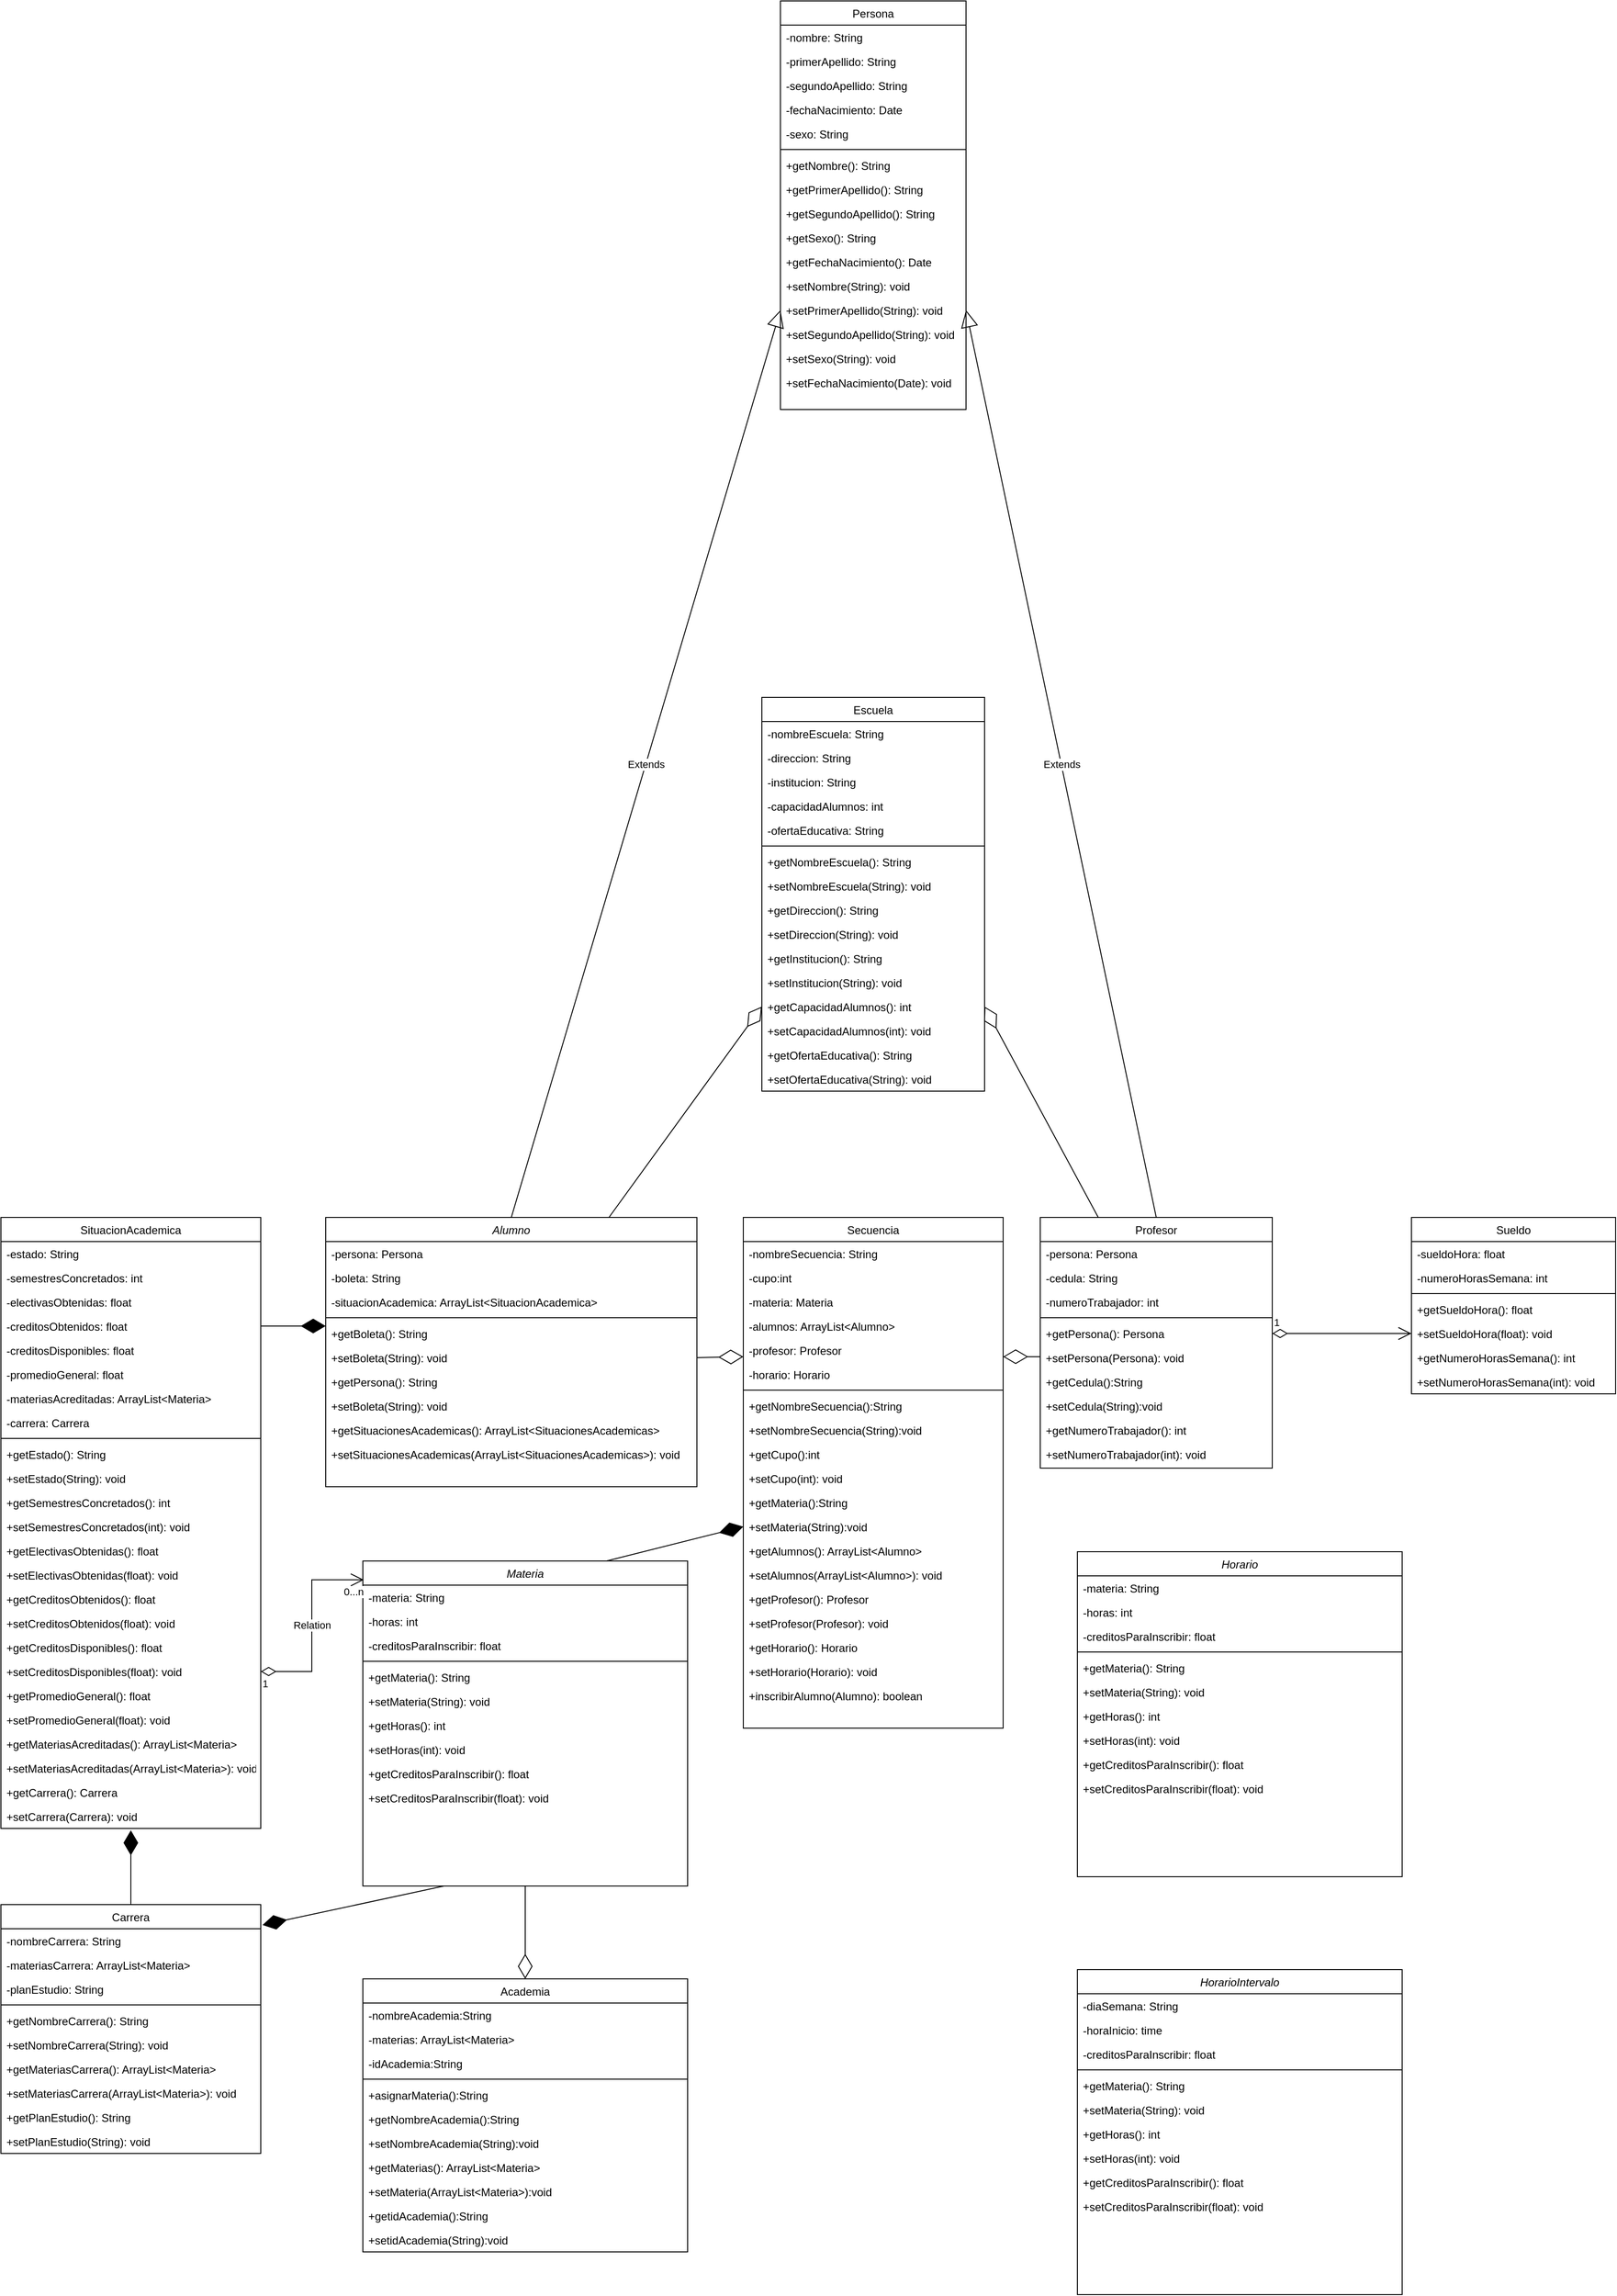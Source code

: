 <mxfile version="16.6.4" type="github">
  <diagram id="C5RBs43oDa-KdzZeNtuy" name="Page-1">
    <mxGraphModel dx="1843" dy="4036" grid="1" gridSize="10" guides="1" tooltips="1" connect="1" arrows="1" fold="1" page="1" pageScale="1" pageWidth="827" pageHeight="1169" math="0" shadow="0">
      <root>
        <mxCell id="WIyWlLk6GJQsqaUBKTNV-0" />
        <mxCell id="WIyWlLk6GJQsqaUBKTNV-1" parent="WIyWlLk6GJQsqaUBKTNV-0" />
        <mxCell id="zkfFHV4jXpPFQw0GAbJ--0" value="Alumno" style="swimlane;fontStyle=2;align=center;verticalAlign=top;childLayout=stackLayout;horizontal=1;startSize=26;horizontalStack=0;resizeParent=1;resizeLast=0;collapsible=1;marginBottom=0;rounded=0;shadow=0;strokeWidth=1;" parent="WIyWlLk6GJQsqaUBKTNV-1" vertex="1">
          <mxGeometry x="-130" y="-1720" width="400" height="290" as="geometry">
            <mxRectangle x="230" y="140" width="160" height="26" as="alternateBounds" />
          </mxGeometry>
        </mxCell>
        <mxCell id="nGI5e1UyWYg2ksJG9FxK-27" value="-persona: Persona" style="text;align=left;verticalAlign=top;spacingLeft=4;spacingRight=4;overflow=hidden;rotatable=0;points=[[0,0.5],[1,0.5]];portConstraint=eastwest;rounded=0;shadow=0;html=0;" parent="zkfFHV4jXpPFQw0GAbJ--0" vertex="1">
          <mxGeometry y="26" width="400" height="26" as="geometry" />
        </mxCell>
        <mxCell id="mEsMpx2pqCaBneYiub_S-0" value="-boleta: String" style="text;align=left;verticalAlign=top;spacingLeft=4;spacingRight=4;overflow=hidden;rotatable=0;points=[[0,0.5],[1,0.5]];portConstraint=eastwest;rounded=0;shadow=0;html=0;" parent="zkfFHV4jXpPFQw0GAbJ--0" vertex="1">
          <mxGeometry y="52" width="400" height="26" as="geometry" />
        </mxCell>
        <mxCell id="9MpK-hw04iY9h_Ogdzxi-5" value="-situacionAcademica: ArrayList&lt;SituacionAcademica&gt;" style="text;align=left;verticalAlign=top;spacingLeft=4;spacingRight=4;overflow=hidden;rotatable=0;points=[[0,0.5],[1,0.5]];portConstraint=eastwest;rounded=0;shadow=0;html=0;" parent="zkfFHV4jXpPFQw0GAbJ--0" vertex="1">
          <mxGeometry y="78" width="400" height="26" as="geometry" />
        </mxCell>
        <mxCell id="zkfFHV4jXpPFQw0GAbJ--4" value="" style="line;html=1;strokeWidth=1;align=left;verticalAlign=middle;spacingTop=-1;spacingLeft=3;spacingRight=3;rotatable=0;labelPosition=right;points=[];portConstraint=eastwest;" parent="zkfFHV4jXpPFQw0GAbJ--0" vertex="1">
          <mxGeometry y="104" width="400" height="8" as="geometry" />
        </mxCell>
        <mxCell id="9MpK-hw04iY9h_Ogdzxi-11" value="+getBoleta(): String" style="text;align=left;verticalAlign=top;spacingLeft=4;spacingRight=4;overflow=hidden;rotatable=0;points=[[0,0.5],[1,0.5]];portConstraint=eastwest;rounded=0;shadow=0;html=0;" parent="zkfFHV4jXpPFQw0GAbJ--0" vertex="1">
          <mxGeometry y="112" width="400" height="26" as="geometry" />
        </mxCell>
        <mxCell id="9MpK-hw04iY9h_Ogdzxi-6" value="+setBoleta(String): void" style="text;align=left;verticalAlign=top;spacingLeft=4;spacingRight=4;overflow=hidden;rotatable=0;points=[[0,0.5],[1,0.5]];portConstraint=eastwest;rounded=0;shadow=0;html=0;" parent="zkfFHV4jXpPFQw0GAbJ--0" vertex="1">
          <mxGeometry y="138" width="400" height="26" as="geometry" />
        </mxCell>
        <mxCell id="-UYvQyZ7zMGwkuYEwKRm-19" value="+getPersona(): String" style="text;align=left;verticalAlign=top;spacingLeft=4;spacingRight=4;overflow=hidden;rotatable=0;points=[[0,0.5],[1,0.5]];portConstraint=eastwest;rounded=0;shadow=0;html=0;" vertex="1" parent="zkfFHV4jXpPFQw0GAbJ--0">
          <mxGeometry y="164" width="400" height="26" as="geometry" />
        </mxCell>
        <mxCell id="-UYvQyZ7zMGwkuYEwKRm-20" value="+setBoleta(String): void" style="text;align=left;verticalAlign=top;spacingLeft=4;spacingRight=4;overflow=hidden;rotatable=0;points=[[0,0.5],[1,0.5]];portConstraint=eastwest;rounded=0;shadow=0;html=0;" vertex="1" parent="zkfFHV4jXpPFQw0GAbJ--0">
          <mxGeometry y="190" width="400" height="26" as="geometry" />
        </mxCell>
        <mxCell id="-UYvQyZ7zMGwkuYEwKRm-21" value="+getSituacionesAcademicas(): ArrayList&lt;SituacionesAcademicas&gt;" style="text;align=left;verticalAlign=top;spacingLeft=4;spacingRight=4;overflow=hidden;rotatable=0;points=[[0,0.5],[1,0.5]];portConstraint=eastwest;rounded=0;shadow=0;html=0;" vertex="1" parent="zkfFHV4jXpPFQw0GAbJ--0">
          <mxGeometry y="216" width="400" height="26" as="geometry" />
        </mxCell>
        <mxCell id="-UYvQyZ7zMGwkuYEwKRm-22" value="+setSituacionesAcademicas(ArrayList&lt;SituacionesAcademicas&gt;): void" style="text;align=left;verticalAlign=top;spacingLeft=4;spacingRight=4;overflow=hidden;rotatable=0;points=[[0,0.5],[1,0.5]];portConstraint=eastwest;rounded=0;shadow=0;html=0;" vertex="1" parent="zkfFHV4jXpPFQw0GAbJ--0">
          <mxGeometry y="242" width="400" height="26" as="geometry" />
        </mxCell>
        <mxCell id="zkfFHV4jXpPFQw0GAbJ--6" value="Secuencia" style="swimlane;fontStyle=0;align=center;verticalAlign=top;childLayout=stackLayout;horizontal=1;startSize=26;horizontalStack=0;resizeParent=1;resizeLast=0;collapsible=1;marginBottom=0;rounded=0;shadow=0;strokeWidth=1;" parent="WIyWlLk6GJQsqaUBKTNV-1" vertex="1">
          <mxGeometry x="320" y="-1720" width="280" height="550" as="geometry">
            <mxRectangle x="130" y="380" width="160" height="26" as="alternateBounds" />
          </mxGeometry>
        </mxCell>
        <mxCell id="zkfFHV4jXpPFQw0GAbJ--8" value="-nombreSecuencia: String" style="text;align=left;verticalAlign=top;spacingLeft=4;spacingRight=4;overflow=hidden;rotatable=0;points=[[0,0.5],[1,0.5]];portConstraint=eastwest;rounded=0;shadow=0;html=0;" parent="zkfFHV4jXpPFQw0GAbJ--6" vertex="1">
          <mxGeometry y="26" width="280" height="26" as="geometry" />
        </mxCell>
        <mxCell id="zkfFHV4jXpPFQw0GAbJ--7" value="-cupo:int" style="text;align=left;verticalAlign=top;spacingLeft=4;spacingRight=4;overflow=hidden;rotatable=0;points=[[0,0.5],[1,0.5]];portConstraint=eastwest;" parent="zkfFHV4jXpPFQw0GAbJ--6" vertex="1">
          <mxGeometry y="52" width="280" height="26" as="geometry" />
        </mxCell>
        <mxCell id="yTlDDd_6zAuDjH4jL7dq-10" value="-materia: Materia" style="text;align=left;verticalAlign=top;spacingLeft=4;spacingRight=4;overflow=hidden;rotatable=0;points=[[0,0.5],[1,0.5]];portConstraint=eastwest;rounded=0;shadow=0;html=0;" parent="zkfFHV4jXpPFQw0GAbJ--6" vertex="1">
          <mxGeometry y="78" width="280" height="26" as="geometry" />
        </mxCell>
        <mxCell id="yTlDDd_6zAuDjH4jL7dq-12" value="-alumnos: ArrayList&lt;Alumno&gt;" style="text;align=left;verticalAlign=top;spacingLeft=4;spacingRight=4;overflow=hidden;rotatable=0;points=[[0,0.5],[1,0.5]];portConstraint=eastwest;rounded=0;shadow=0;html=0;" parent="zkfFHV4jXpPFQw0GAbJ--6" vertex="1">
          <mxGeometry y="104" width="280" height="26" as="geometry" />
        </mxCell>
        <mxCell id="-UYvQyZ7zMGwkuYEwKRm-94" value="-profesor: Profesor" style="text;align=left;verticalAlign=top;spacingLeft=4;spacingRight=4;overflow=hidden;rotatable=0;points=[[0,0.5],[1,0.5]];portConstraint=eastwest;rounded=0;shadow=0;html=0;" vertex="1" parent="zkfFHV4jXpPFQw0GAbJ--6">
          <mxGeometry y="130" width="280" height="26" as="geometry" />
        </mxCell>
        <mxCell id="-UYvQyZ7zMGwkuYEwKRm-95" value="-horario: Horario" style="text;align=left;verticalAlign=top;spacingLeft=4;spacingRight=4;overflow=hidden;rotatable=0;points=[[0,0.5],[1,0.5]];portConstraint=eastwest;rounded=0;shadow=0;html=0;" vertex="1" parent="zkfFHV4jXpPFQw0GAbJ--6">
          <mxGeometry y="156" width="280" height="26" as="geometry" />
        </mxCell>
        <mxCell id="zkfFHV4jXpPFQw0GAbJ--9" value="" style="line;html=1;strokeWidth=1;align=left;verticalAlign=middle;spacingTop=-1;spacingLeft=3;spacingRight=3;rotatable=0;labelPosition=right;points=[];portConstraint=eastwest;" parent="zkfFHV4jXpPFQw0GAbJ--6" vertex="1">
          <mxGeometry y="182" width="280" height="8" as="geometry" />
        </mxCell>
        <mxCell id="yTlDDd_6zAuDjH4jL7dq-11" value="+getNombreSecuencia():String" style="text;align=left;verticalAlign=top;spacingLeft=4;spacingRight=4;overflow=hidden;rotatable=0;points=[[0,0.5],[1,0.5]];portConstraint=eastwest;fontStyle=0" parent="zkfFHV4jXpPFQw0GAbJ--6" vertex="1">
          <mxGeometry y="190" width="280" height="26" as="geometry" />
        </mxCell>
        <mxCell id="zkfFHV4jXpPFQw0GAbJ--10" value="+setNombreSecuencia(String):void" style="text;align=left;verticalAlign=top;spacingLeft=4;spacingRight=4;overflow=hidden;rotatable=0;points=[[0,0.5],[1,0.5]];portConstraint=eastwest;fontStyle=0" parent="zkfFHV4jXpPFQw0GAbJ--6" vertex="1">
          <mxGeometry y="216" width="280" height="26" as="geometry" />
        </mxCell>
        <mxCell id="zkfFHV4jXpPFQw0GAbJ--11" value="+getCupo():int" style="text;align=left;verticalAlign=top;spacingLeft=4;spacingRight=4;overflow=hidden;rotatable=0;points=[[0,0.5],[1,0.5]];portConstraint=eastwest;" parent="zkfFHV4jXpPFQw0GAbJ--6" vertex="1">
          <mxGeometry y="242" width="280" height="26" as="geometry" />
        </mxCell>
        <mxCell id="lx0XnHlaVQ32rmV-rb9W-14" value="+setCupo(int): void" style="text;align=left;verticalAlign=top;spacingLeft=4;spacingRight=4;overflow=hidden;rotatable=0;points=[[0,0.5],[1,0.5]];portConstraint=eastwest;" parent="zkfFHV4jXpPFQw0GAbJ--6" vertex="1">
          <mxGeometry y="268" width="280" height="26" as="geometry" />
        </mxCell>
        <mxCell id="bSlE8qbJm2oqBHMc-JgC-0" value="+getMateria():String" style="text;align=left;verticalAlign=top;spacingLeft=4;spacingRight=4;overflow=hidden;rotatable=0;points=[[0,0.5],[1,0.5]];portConstraint=eastwest;" parent="zkfFHV4jXpPFQw0GAbJ--6" vertex="1">
          <mxGeometry y="294" width="280" height="26" as="geometry" />
        </mxCell>
        <mxCell id="bSlE8qbJm2oqBHMc-JgC-1" value="+setMateria(String):void" style="text;align=left;verticalAlign=top;spacingLeft=4;spacingRight=4;overflow=hidden;rotatable=0;points=[[0,0.5],[1,0.5]];portConstraint=eastwest;" parent="zkfFHV4jXpPFQw0GAbJ--6" vertex="1">
          <mxGeometry y="320" width="280" height="26" as="geometry" />
        </mxCell>
        <mxCell id="bSlE8qbJm2oqBHMc-JgC-2" value="+getAlumnos(): ArrayList&lt;Alumno&gt;" style="text;align=left;verticalAlign=top;spacingLeft=4;spacingRight=4;overflow=hidden;rotatable=0;points=[[0,0.5],[1,0.5]];portConstraint=eastwest;" parent="zkfFHV4jXpPFQw0GAbJ--6" vertex="1">
          <mxGeometry y="346" width="280" height="26" as="geometry" />
        </mxCell>
        <mxCell id="bSlE8qbJm2oqBHMc-JgC-3" value="+setAlumnos(ArrayList&lt;Alumno&gt;): void" style="text;align=left;verticalAlign=top;spacingLeft=4;spacingRight=4;overflow=hidden;rotatable=0;points=[[0,0.5],[1,0.5]];portConstraint=eastwest;" parent="zkfFHV4jXpPFQw0GAbJ--6" vertex="1">
          <mxGeometry y="372" width="280" height="26" as="geometry" />
        </mxCell>
        <mxCell id="-UYvQyZ7zMGwkuYEwKRm-96" value="+getProfesor(): Profesor" style="text;align=left;verticalAlign=top;spacingLeft=4;spacingRight=4;overflow=hidden;rotatable=0;points=[[0,0.5],[1,0.5]];portConstraint=eastwest;" vertex="1" parent="zkfFHV4jXpPFQw0GAbJ--6">
          <mxGeometry y="398" width="280" height="26" as="geometry" />
        </mxCell>
        <mxCell id="-UYvQyZ7zMGwkuYEwKRm-97" value="+setProfesor(Profesor): void" style="text;align=left;verticalAlign=top;spacingLeft=4;spacingRight=4;overflow=hidden;rotatable=0;points=[[0,0.5],[1,0.5]];portConstraint=eastwest;" vertex="1" parent="zkfFHV4jXpPFQw0GAbJ--6">
          <mxGeometry y="424" width="280" height="26" as="geometry" />
        </mxCell>
        <mxCell id="-UYvQyZ7zMGwkuYEwKRm-98" value="+getHorario(): Horario" style="text;align=left;verticalAlign=top;spacingLeft=4;spacingRight=4;overflow=hidden;rotatable=0;points=[[0,0.5],[1,0.5]];portConstraint=eastwest;" vertex="1" parent="zkfFHV4jXpPFQw0GAbJ--6">
          <mxGeometry y="450" width="280" height="26" as="geometry" />
        </mxCell>
        <mxCell id="-UYvQyZ7zMGwkuYEwKRm-99" value="+setHorario(Horario): void" style="text;align=left;verticalAlign=top;spacingLeft=4;spacingRight=4;overflow=hidden;rotatable=0;points=[[0,0.5],[1,0.5]];portConstraint=eastwest;" vertex="1" parent="zkfFHV4jXpPFQw0GAbJ--6">
          <mxGeometry y="476" width="280" height="26" as="geometry" />
        </mxCell>
        <mxCell id="lx0XnHlaVQ32rmV-rb9W-15" value="+inscribirAlumno(Alumno): boolean" style="text;align=left;verticalAlign=top;spacingLeft=4;spacingRight=4;overflow=hidden;rotatable=0;points=[[0,0.5],[1,0.5]];portConstraint=eastwest;" parent="zkfFHV4jXpPFQw0GAbJ--6" vertex="1">
          <mxGeometry y="502" width="280" height="26" as="geometry" />
        </mxCell>
        <mxCell id="zkfFHV4jXpPFQw0GAbJ--13" value="Profesor" style="swimlane;fontStyle=0;align=center;verticalAlign=top;childLayout=stackLayout;horizontal=1;startSize=26;horizontalStack=0;resizeParent=1;resizeLast=0;collapsible=1;marginBottom=0;rounded=0;shadow=0;strokeWidth=1;" parent="WIyWlLk6GJQsqaUBKTNV-1" vertex="1">
          <mxGeometry x="640" y="-1720" width="250" height="270" as="geometry">
            <mxRectangle x="340" y="380" width="170" height="26" as="alternateBounds" />
          </mxGeometry>
        </mxCell>
        <mxCell id="zkfFHV4jXpPFQw0GAbJ--14" value="-persona: Persona" style="text;align=left;verticalAlign=top;spacingLeft=4;spacingRight=4;overflow=hidden;rotatable=0;points=[[0,0.5],[1,0.5]];portConstraint=eastwest;" parent="zkfFHV4jXpPFQw0GAbJ--13" vertex="1">
          <mxGeometry y="26" width="250" height="26" as="geometry" />
        </mxCell>
        <mxCell id="-iGM_5B9Lxvq1E4XE7PT-1" value="-cedula: String" style="text;align=left;verticalAlign=top;spacingLeft=4;spacingRight=4;overflow=hidden;rotatable=0;points=[[0,0.5],[1,0.5]];portConstraint=eastwest;" parent="zkfFHV4jXpPFQw0GAbJ--13" vertex="1">
          <mxGeometry y="52" width="250" height="26" as="geometry" />
        </mxCell>
        <mxCell id="nGI5e1UyWYg2ksJG9FxK-23" value="-numeroTrabajador: int" style="text;align=left;verticalAlign=top;spacingLeft=4;spacingRight=4;overflow=hidden;rotatable=0;points=[[0,0.5],[1,0.5]];portConstraint=eastwest;" parent="zkfFHV4jXpPFQw0GAbJ--13" vertex="1">
          <mxGeometry y="78" width="250" height="26" as="geometry" />
        </mxCell>
        <mxCell id="zkfFHV4jXpPFQw0GAbJ--15" value="" style="line;html=1;strokeWidth=1;align=left;verticalAlign=middle;spacingTop=-1;spacingLeft=3;spacingRight=3;rotatable=0;labelPosition=right;points=[];portConstraint=eastwest;" parent="zkfFHV4jXpPFQw0GAbJ--13" vertex="1">
          <mxGeometry y="104" width="250" height="8" as="geometry" />
        </mxCell>
        <mxCell id="yTlDDd_6zAuDjH4jL7dq-3" value="+getPersona(): Persona&#xa;" style="text;align=left;verticalAlign=top;spacingLeft=4;spacingRight=4;overflow=hidden;rotatable=0;points=[[0,0.5],[1,0.5]];portConstraint=eastwest;" parent="zkfFHV4jXpPFQw0GAbJ--13" vertex="1">
          <mxGeometry y="112" width="250" height="26" as="geometry" />
        </mxCell>
        <mxCell id="yTlDDd_6zAuDjH4jL7dq-4" value="+setPersona(Persona): void" style="text;align=left;verticalAlign=top;spacingLeft=4;spacingRight=4;overflow=hidden;rotatable=0;points=[[0,0.5],[1,0.5]];portConstraint=eastwest;" parent="zkfFHV4jXpPFQw0GAbJ--13" vertex="1">
          <mxGeometry y="138" width="250" height="26" as="geometry" />
        </mxCell>
        <mxCell id="nGI5e1UyWYg2ksJG9FxK-21" value="+getCedula():String&#xa;" style="text;align=left;verticalAlign=top;spacingLeft=4;spacingRight=4;overflow=hidden;rotatable=0;points=[[0,0.5],[1,0.5]];portConstraint=eastwest;" parent="zkfFHV4jXpPFQw0GAbJ--13" vertex="1">
          <mxGeometry y="164" width="250" height="26" as="geometry" />
        </mxCell>
        <mxCell id="nGI5e1UyWYg2ksJG9FxK-22" value="+setCedula(String):void" style="text;align=left;verticalAlign=top;spacingLeft=4;spacingRight=4;overflow=hidden;rotatable=0;points=[[0,0.5],[1,0.5]];portConstraint=eastwest;" parent="zkfFHV4jXpPFQw0GAbJ--13" vertex="1">
          <mxGeometry y="190" width="250" height="26" as="geometry" />
        </mxCell>
        <mxCell id="nGI5e1UyWYg2ksJG9FxK-25" value="+getNumeroTrabajador(): int" style="text;align=left;verticalAlign=top;spacingLeft=4;spacingRight=4;overflow=hidden;rotatable=0;points=[[0,0.5],[1,0.5]];portConstraint=eastwest;" parent="zkfFHV4jXpPFQw0GAbJ--13" vertex="1">
          <mxGeometry y="216" width="250" height="26" as="geometry" />
        </mxCell>
        <mxCell id="nGI5e1UyWYg2ksJG9FxK-26" value="+setNumeroTrabajador(int): void" style="text;align=left;verticalAlign=top;spacingLeft=4;spacingRight=4;overflow=hidden;rotatable=0;points=[[0,0.5],[1,0.5]];portConstraint=eastwest;" parent="zkfFHV4jXpPFQw0GAbJ--13" vertex="1">
          <mxGeometry y="242" width="250" height="26" as="geometry" />
        </mxCell>
        <mxCell id="zkfFHV4jXpPFQw0GAbJ--17" value="Carrera" style="swimlane;fontStyle=0;align=center;verticalAlign=top;childLayout=stackLayout;horizontal=1;startSize=26;horizontalStack=0;resizeParent=1;resizeLast=0;collapsible=1;marginBottom=0;rounded=0;shadow=0;strokeWidth=1;" parent="WIyWlLk6GJQsqaUBKTNV-1" vertex="1">
          <mxGeometry x="-480" y="-980" width="280" height="268" as="geometry">
            <mxRectangle x="550" y="140" width="160" height="26" as="alternateBounds" />
          </mxGeometry>
        </mxCell>
        <mxCell id="zkfFHV4jXpPFQw0GAbJ--18" value="-nombreCarrera: String" style="text;align=left;verticalAlign=top;spacingLeft=4;spacingRight=4;overflow=hidden;rotatable=0;points=[[0,0.5],[1,0.5]];portConstraint=eastwest;" parent="zkfFHV4jXpPFQw0GAbJ--17" vertex="1">
          <mxGeometry y="26" width="280" height="26" as="geometry" />
        </mxCell>
        <mxCell id="zkfFHV4jXpPFQw0GAbJ--19" value="-materiasCarrera: ArrayList&lt;Materia&gt;" style="text;align=left;verticalAlign=top;spacingLeft=4;spacingRight=4;overflow=hidden;rotatable=0;points=[[0,0.5],[1,0.5]];portConstraint=eastwest;rounded=0;shadow=0;html=0;" parent="zkfFHV4jXpPFQw0GAbJ--17" vertex="1">
          <mxGeometry y="52" width="280" height="26" as="geometry" />
        </mxCell>
        <mxCell id="-UYvQyZ7zMGwkuYEwKRm-79" value="-planEstudio: String" style="text;align=left;verticalAlign=top;spacingLeft=4;spacingRight=4;overflow=hidden;rotatable=0;points=[[0,0.5],[1,0.5]];portConstraint=eastwest;rounded=0;shadow=0;html=0;" vertex="1" parent="zkfFHV4jXpPFQw0GAbJ--17">
          <mxGeometry y="78" width="280" height="26" as="geometry" />
        </mxCell>
        <mxCell id="zkfFHV4jXpPFQw0GAbJ--23" value="" style="line;html=1;strokeWidth=1;align=left;verticalAlign=middle;spacingTop=-1;spacingLeft=3;spacingRight=3;rotatable=0;labelPosition=right;points=[];portConstraint=eastwest;" parent="zkfFHV4jXpPFQw0GAbJ--17" vertex="1">
          <mxGeometry y="104" width="280" height="8" as="geometry" />
        </mxCell>
        <mxCell id="-UYvQyZ7zMGwkuYEwKRm-80" value="+getNombreCarrera(): String" style="text;align=left;verticalAlign=top;spacingLeft=4;spacingRight=4;overflow=hidden;rotatable=0;points=[[0,0.5],[1,0.5]];portConstraint=eastwest;rounded=0;shadow=0;html=0;" vertex="1" parent="zkfFHV4jXpPFQw0GAbJ--17">
          <mxGeometry y="112" width="280" height="26" as="geometry" />
        </mxCell>
        <mxCell id="-UYvQyZ7zMGwkuYEwKRm-86" value="+setNombreCarrera(String): void" style="text;align=left;verticalAlign=top;spacingLeft=4;spacingRight=4;overflow=hidden;rotatable=0;points=[[0,0.5],[1,0.5]];portConstraint=eastwest;rounded=0;shadow=0;html=0;" vertex="1" parent="zkfFHV4jXpPFQw0GAbJ--17">
          <mxGeometry y="138" width="280" height="26" as="geometry" />
        </mxCell>
        <mxCell id="-UYvQyZ7zMGwkuYEwKRm-85" value="+getMateriasCarrera(): ArrayList&lt;Materia&gt;" style="text;align=left;verticalAlign=top;spacingLeft=4;spacingRight=4;overflow=hidden;rotatable=0;points=[[0,0.5],[1,0.5]];portConstraint=eastwest;rounded=0;shadow=0;html=0;" vertex="1" parent="zkfFHV4jXpPFQw0GAbJ--17">
          <mxGeometry y="164" width="280" height="26" as="geometry" />
        </mxCell>
        <mxCell id="-UYvQyZ7zMGwkuYEwKRm-84" value="+setMateriasCarrera(ArrayList&lt;Materia&gt;): void" style="text;align=left;verticalAlign=top;spacingLeft=4;spacingRight=4;overflow=hidden;rotatable=0;points=[[0,0.5],[1,0.5]];portConstraint=eastwest;rounded=0;shadow=0;html=0;" vertex="1" parent="zkfFHV4jXpPFQw0GAbJ--17">
          <mxGeometry y="190" width="280" height="26" as="geometry" />
        </mxCell>
        <mxCell id="-UYvQyZ7zMGwkuYEwKRm-83" value="+getPlanEstudio(): String" style="text;align=left;verticalAlign=top;spacingLeft=4;spacingRight=4;overflow=hidden;rotatable=0;points=[[0,0.5],[1,0.5]];portConstraint=eastwest;rounded=0;shadow=0;html=0;" vertex="1" parent="zkfFHV4jXpPFQw0GAbJ--17">
          <mxGeometry y="216" width="280" height="26" as="geometry" />
        </mxCell>
        <mxCell id="-UYvQyZ7zMGwkuYEwKRm-81" value="+setPlanEstudio(String): void" style="text;align=left;verticalAlign=top;spacingLeft=4;spacingRight=4;overflow=hidden;rotatable=0;points=[[0,0.5],[1,0.5]];portConstraint=eastwest;rounded=0;shadow=0;html=0;" vertex="1" parent="zkfFHV4jXpPFQw0GAbJ--17">
          <mxGeometry y="242" width="280" height="26" as="geometry" />
        </mxCell>
        <mxCell id="lx0XnHlaVQ32rmV-rb9W-0" value="Academia" style="swimlane;fontStyle=0;align=center;verticalAlign=top;childLayout=stackLayout;horizontal=1;startSize=26;horizontalStack=0;resizeParent=1;resizeLast=0;collapsible=1;marginBottom=0;rounded=0;shadow=0;strokeWidth=1;" parent="WIyWlLk6GJQsqaUBKTNV-1" vertex="1">
          <mxGeometry x="-90" y="-900" width="350" height="294" as="geometry">
            <mxRectangle x="550" y="140" width="160" height="26" as="alternateBounds" />
          </mxGeometry>
        </mxCell>
        <mxCell id="lx0XnHlaVQ32rmV-rb9W-1" value="-nombreAcademia:String" style="text;align=left;verticalAlign=top;spacingLeft=4;spacingRight=4;overflow=hidden;rotatable=0;points=[[0,0.5],[1,0.5]];portConstraint=eastwest;" parent="lx0XnHlaVQ32rmV-rb9W-0" vertex="1">
          <mxGeometry y="26" width="350" height="26" as="geometry" />
        </mxCell>
        <mxCell id="lx0XnHlaVQ32rmV-rb9W-7" value="-materias: ArrayList&lt;Materia&gt;" style="text;align=left;verticalAlign=top;spacingLeft=4;spacingRight=4;overflow=hidden;rotatable=0;points=[[0,0.5],[1,0.5]];portConstraint=eastwest;rounded=0;shadow=0;html=0;" parent="lx0XnHlaVQ32rmV-rb9W-0" vertex="1">
          <mxGeometry y="52" width="350" height="26" as="geometry" />
        </mxCell>
        <mxCell id="lx0XnHlaVQ32rmV-rb9W-2" value="-idAcademia:String" style="text;align=left;verticalAlign=top;spacingLeft=4;spacingRight=4;overflow=hidden;rotatable=0;points=[[0,0.5],[1,0.5]];portConstraint=eastwest;rounded=0;shadow=0;html=0;" parent="lx0XnHlaVQ32rmV-rb9W-0" vertex="1">
          <mxGeometry y="78" width="350" height="26" as="geometry" />
        </mxCell>
        <mxCell id="lx0XnHlaVQ32rmV-rb9W-3" value="" style="line;html=1;strokeWidth=1;align=left;verticalAlign=middle;spacingTop=-1;spacingLeft=3;spacingRight=3;rotatable=0;labelPosition=right;points=[];portConstraint=eastwest;" parent="lx0XnHlaVQ32rmV-rb9W-0" vertex="1">
          <mxGeometry y="104" width="350" height="8" as="geometry" />
        </mxCell>
        <mxCell id="lx0XnHlaVQ32rmV-rb9W-4" value="+asignarMateria():String" style="text;align=left;verticalAlign=top;spacingLeft=4;spacingRight=4;overflow=hidden;rotatable=0;points=[[0,0.5],[1,0.5]];portConstraint=eastwest;" parent="lx0XnHlaVQ32rmV-rb9W-0" vertex="1">
          <mxGeometry y="112" width="350" height="26" as="geometry" />
        </mxCell>
        <mxCell id="lx0XnHlaVQ32rmV-rb9W-8" value="+getNombreAcademia():String&#xa;" style="text;align=left;verticalAlign=top;spacingLeft=4;spacingRight=4;overflow=hidden;rotatable=0;points=[[0,0.5],[1,0.5]];portConstraint=eastwest;" parent="lx0XnHlaVQ32rmV-rb9W-0" vertex="1">
          <mxGeometry y="138" width="350" height="26" as="geometry" />
        </mxCell>
        <mxCell id="lx0XnHlaVQ32rmV-rb9W-9" value="+setNombreAcademia(String):void" style="text;align=left;verticalAlign=top;spacingLeft=4;spacingRight=4;overflow=hidden;rotatable=0;points=[[0,0.5],[1,0.5]];portConstraint=eastwest;" parent="lx0XnHlaVQ32rmV-rb9W-0" vertex="1">
          <mxGeometry y="164" width="350" height="26" as="geometry" />
        </mxCell>
        <mxCell id="lx0XnHlaVQ32rmV-rb9W-10" value="+getMaterias(): ArrayList&lt;Materia&gt;&#xa;" style="text;align=left;verticalAlign=top;spacingLeft=4;spacingRight=4;overflow=hidden;rotatable=0;points=[[0,0.5],[1,0.5]];portConstraint=eastwest;" parent="lx0XnHlaVQ32rmV-rb9W-0" vertex="1">
          <mxGeometry y="190" width="350" height="26" as="geometry" />
        </mxCell>
        <mxCell id="lx0XnHlaVQ32rmV-rb9W-11" value="+setMateria(ArrayList&lt;Materia&gt;):void" style="text;align=left;verticalAlign=top;spacingLeft=4;spacingRight=4;overflow=hidden;rotatable=0;points=[[0,0.5],[1,0.5]];portConstraint=eastwest;" parent="lx0XnHlaVQ32rmV-rb9W-0" vertex="1">
          <mxGeometry y="216" width="350" height="26" as="geometry" />
        </mxCell>
        <mxCell id="lx0XnHlaVQ32rmV-rb9W-13" value="+getidAcademia():String&#xa;" style="text;align=left;verticalAlign=top;spacingLeft=4;spacingRight=4;overflow=hidden;rotatable=0;points=[[0,0.5],[1,0.5]];portConstraint=eastwest;" parent="lx0XnHlaVQ32rmV-rb9W-0" vertex="1">
          <mxGeometry y="242" width="350" height="26" as="geometry" />
        </mxCell>
        <mxCell id="lx0XnHlaVQ32rmV-rb9W-12" value="+setidAcademia(String):void" style="text;align=left;verticalAlign=top;spacingLeft=4;spacingRight=4;overflow=hidden;rotatable=0;points=[[0,0.5],[1,0.5]];portConstraint=eastwest;" parent="lx0XnHlaVQ32rmV-rb9W-0" vertex="1">
          <mxGeometry y="268" width="350" height="26" as="geometry" />
        </mxCell>
        <mxCell id="nGI5e1UyWYg2ksJG9FxK-0" value="Persona" style="swimlane;fontStyle=0;align=center;verticalAlign=top;childLayout=stackLayout;horizontal=1;startSize=26;horizontalStack=0;resizeParent=1;resizeLast=0;collapsible=1;marginBottom=0;rounded=0;shadow=0;strokeWidth=1;" parent="WIyWlLk6GJQsqaUBKTNV-1" vertex="1">
          <mxGeometry x="360" y="-3030" width="200" height="440" as="geometry">
            <mxRectangle x="550" y="140" width="160" height="26" as="alternateBounds" />
          </mxGeometry>
        </mxCell>
        <mxCell id="nGI5e1UyWYg2ksJG9FxK-12" value="-nombre: String" style="text;align=left;verticalAlign=top;spacingLeft=4;spacingRight=4;overflow=hidden;rotatable=0;points=[[0,0.5],[1,0.5]];portConstraint=eastwest;" parent="nGI5e1UyWYg2ksJG9FxK-0" vertex="1">
          <mxGeometry y="26" width="200" height="26" as="geometry" />
        </mxCell>
        <mxCell id="nGI5e1UyWYg2ksJG9FxK-1" value="-primerApellido: String" style="text;align=left;verticalAlign=top;spacingLeft=4;spacingRight=4;overflow=hidden;rotatable=0;points=[[0,0.5],[1,0.5]];portConstraint=eastwest;" parent="nGI5e1UyWYg2ksJG9FxK-0" vertex="1">
          <mxGeometry y="52" width="200" height="26" as="geometry" />
        </mxCell>
        <mxCell id="nGI5e1UyWYg2ksJG9FxK-7" value="-segundoApellido: String" style="text;align=left;verticalAlign=top;spacingLeft=4;spacingRight=4;overflow=hidden;rotatable=0;points=[[0,0.5],[1,0.5]];portConstraint=eastwest;" parent="nGI5e1UyWYg2ksJG9FxK-0" vertex="1">
          <mxGeometry y="78" width="200" height="26" as="geometry" />
        </mxCell>
        <mxCell id="nGI5e1UyWYg2ksJG9FxK-9" value="-fechaNacimiento: Date" style="text;align=left;verticalAlign=top;spacingLeft=4;spacingRight=4;overflow=hidden;rotatable=0;points=[[0,0.5],[1,0.5]];portConstraint=eastwest;" parent="nGI5e1UyWYg2ksJG9FxK-0" vertex="1">
          <mxGeometry y="104" width="200" height="26" as="geometry" />
        </mxCell>
        <mxCell id="nGI5e1UyWYg2ksJG9FxK-11" value="-sexo: String" style="text;align=left;verticalAlign=top;spacingLeft=4;spacingRight=4;overflow=hidden;rotatable=0;points=[[0,0.5],[1,0.5]];portConstraint=eastwest;" parent="nGI5e1UyWYg2ksJG9FxK-0" vertex="1">
          <mxGeometry y="130" width="200" height="26" as="geometry" />
        </mxCell>
        <mxCell id="nGI5e1UyWYg2ksJG9FxK-3" value="" style="line;html=1;strokeWidth=1;align=left;verticalAlign=middle;spacingTop=-1;spacingLeft=3;spacingRight=3;rotatable=0;labelPosition=right;points=[];portConstraint=eastwest;" parent="nGI5e1UyWYg2ksJG9FxK-0" vertex="1">
          <mxGeometry y="156" width="200" height="8" as="geometry" />
        </mxCell>
        <mxCell id="nGI5e1UyWYg2ksJG9FxK-4" value="+getNombre(): String" style="text;align=left;verticalAlign=top;spacingLeft=4;spacingRight=4;overflow=hidden;rotatable=0;points=[[0,0.5],[1,0.5]];portConstraint=eastwest;" parent="nGI5e1UyWYg2ksJG9FxK-0" vertex="1">
          <mxGeometry y="164" width="200" height="26" as="geometry" />
        </mxCell>
        <mxCell id="nGI5e1UyWYg2ksJG9FxK-5" value="+getPrimerApellido(): String" style="text;align=left;verticalAlign=top;spacingLeft=4;spacingRight=4;overflow=hidden;rotatable=0;points=[[0,0.5],[1,0.5]];portConstraint=eastwest;" parent="nGI5e1UyWYg2ksJG9FxK-0" vertex="1">
          <mxGeometry y="190" width="200" height="26" as="geometry" />
        </mxCell>
        <mxCell id="nGI5e1UyWYg2ksJG9FxK-6" value="+getSegundoApellido(): String" style="text;align=left;verticalAlign=top;spacingLeft=4;spacingRight=4;overflow=hidden;rotatable=0;points=[[0,0.5],[1,0.5]];portConstraint=eastwest;" parent="nGI5e1UyWYg2ksJG9FxK-0" vertex="1">
          <mxGeometry y="216" width="200" height="26" as="geometry" />
        </mxCell>
        <mxCell id="nGI5e1UyWYg2ksJG9FxK-13" value="+getSexo(): String" style="text;align=left;verticalAlign=top;spacingLeft=4;spacingRight=4;overflow=hidden;rotatable=0;points=[[0,0.5],[1,0.5]];portConstraint=eastwest;" parent="nGI5e1UyWYg2ksJG9FxK-0" vertex="1">
          <mxGeometry y="242" width="200" height="26" as="geometry" />
        </mxCell>
        <mxCell id="nGI5e1UyWYg2ksJG9FxK-14" value="+getFechaNacimiento(): Date" style="text;align=left;verticalAlign=top;spacingLeft=4;spacingRight=4;overflow=hidden;rotatable=0;points=[[0,0.5],[1,0.5]];portConstraint=eastwest;" parent="nGI5e1UyWYg2ksJG9FxK-0" vertex="1">
          <mxGeometry y="268" width="200" height="26" as="geometry" />
        </mxCell>
        <mxCell id="nGI5e1UyWYg2ksJG9FxK-15" value="+setNombre(String): void" style="text;align=left;verticalAlign=top;spacingLeft=4;spacingRight=4;overflow=hidden;rotatable=0;points=[[0,0.5],[1,0.5]];portConstraint=eastwest;" parent="nGI5e1UyWYg2ksJG9FxK-0" vertex="1">
          <mxGeometry y="294" width="200" height="26" as="geometry" />
        </mxCell>
        <mxCell id="nGI5e1UyWYg2ksJG9FxK-16" value="+setPrimerApellido(String): void" style="text;align=left;verticalAlign=top;spacingLeft=4;spacingRight=4;overflow=hidden;rotatable=0;points=[[0,0.5],[1,0.5]];portConstraint=eastwest;" parent="nGI5e1UyWYg2ksJG9FxK-0" vertex="1">
          <mxGeometry y="320" width="200" height="26" as="geometry" />
        </mxCell>
        <mxCell id="nGI5e1UyWYg2ksJG9FxK-17" value="+setSegundoApellido(String): void" style="text;align=left;verticalAlign=top;spacingLeft=4;spacingRight=4;overflow=hidden;rotatable=0;points=[[0,0.5],[1,0.5]];portConstraint=eastwest;" parent="nGI5e1UyWYg2ksJG9FxK-0" vertex="1">
          <mxGeometry y="346" width="200" height="26" as="geometry" />
        </mxCell>
        <mxCell id="nGI5e1UyWYg2ksJG9FxK-19" value="+setSexo(String): void" style="text;align=left;verticalAlign=top;spacingLeft=4;spacingRight=4;overflow=hidden;rotatable=0;points=[[0,0.5],[1,0.5]];portConstraint=eastwest;" parent="nGI5e1UyWYg2ksJG9FxK-0" vertex="1">
          <mxGeometry y="372" width="200" height="26" as="geometry" />
        </mxCell>
        <mxCell id="nGI5e1UyWYg2ksJG9FxK-18" value="+setFechaNacimiento(Date): void" style="text;align=left;verticalAlign=top;spacingLeft=4;spacingRight=4;overflow=hidden;rotatable=0;points=[[0,0.5],[1,0.5]];portConstraint=eastwest;" parent="nGI5e1UyWYg2ksJG9FxK-0" vertex="1">
          <mxGeometry y="398" width="200" height="26" as="geometry" />
        </mxCell>
        <mxCell id="nGI5e1UyWYg2ksJG9FxK-28" value="Sueldo" style="swimlane;fontStyle=0;align=center;verticalAlign=top;childLayout=stackLayout;horizontal=1;startSize=26;horizontalStack=0;resizeParent=1;resizeLast=0;collapsible=1;marginBottom=0;rounded=0;shadow=0;strokeWidth=1;" parent="WIyWlLk6GJQsqaUBKTNV-1" vertex="1">
          <mxGeometry x="1040" y="-1720" width="220" height="190" as="geometry">
            <mxRectangle x="340" y="380" width="170" height="26" as="alternateBounds" />
          </mxGeometry>
        </mxCell>
        <mxCell id="nGI5e1UyWYg2ksJG9FxK-29" value="-sueldoHora: float" style="text;align=left;verticalAlign=top;spacingLeft=4;spacingRight=4;overflow=hidden;rotatable=0;points=[[0,0.5],[1,0.5]];portConstraint=eastwest;" parent="nGI5e1UyWYg2ksJG9FxK-28" vertex="1">
          <mxGeometry y="26" width="220" height="26" as="geometry" />
        </mxCell>
        <mxCell id="nGI5e1UyWYg2ksJG9FxK-31" value="-numeroHorasSemana: int" style="text;align=left;verticalAlign=top;spacingLeft=4;spacingRight=4;overflow=hidden;rotatable=0;points=[[0,0.5],[1,0.5]];portConstraint=eastwest;" parent="nGI5e1UyWYg2ksJG9FxK-28" vertex="1">
          <mxGeometry y="52" width="220" height="26" as="geometry" />
        </mxCell>
        <mxCell id="nGI5e1UyWYg2ksJG9FxK-32" value="" style="line;html=1;strokeWidth=1;align=left;verticalAlign=middle;spacingTop=-1;spacingLeft=3;spacingRight=3;rotatable=0;labelPosition=right;points=[];portConstraint=eastwest;" parent="nGI5e1UyWYg2ksJG9FxK-28" vertex="1">
          <mxGeometry y="78" width="220" height="8" as="geometry" />
        </mxCell>
        <mxCell id="nGI5e1UyWYg2ksJG9FxK-33" value="+getSueldoHora(): float" style="text;align=left;verticalAlign=top;spacingLeft=4;spacingRight=4;overflow=hidden;rotatable=0;points=[[0,0.5],[1,0.5]];portConstraint=eastwest;" parent="nGI5e1UyWYg2ksJG9FxK-28" vertex="1">
          <mxGeometry y="86" width="220" height="26" as="geometry" />
        </mxCell>
        <mxCell id="nGI5e1UyWYg2ksJG9FxK-34" value="+setSueldoHora(float): void" style="text;align=left;verticalAlign=top;spacingLeft=4;spacingRight=4;overflow=hidden;rotatable=0;points=[[0,0.5],[1,0.5]];portConstraint=eastwest;" parent="nGI5e1UyWYg2ksJG9FxK-28" vertex="1">
          <mxGeometry y="112" width="220" height="26" as="geometry" />
        </mxCell>
        <mxCell id="nGI5e1UyWYg2ksJG9FxK-35" value="+getNumeroHorasSemana(): int&#xa;" style="text;align=left;verticalAlign=top;spacingLeft=4;spacingRight=4;overflow=hidden;rotatable=0;points=[[0,0.5],[1,0.5]];portConstraint=eastwest;" parent="nGI5e1UyWYg2ksJG9FxK-28" vertex="1">
          <mxGeometry y="138" width="220" height="26" as="geometry" />
        </mxCell>
        <mxCell id="nGI5e1UyWYg2ksJG9FxK-36" value="+setNumeroHorasSemana(int): void" style="text;align=left;verticalAlign=top;spacingLeft=4;spacingRight=4;overflow=hidden;rotatable=0;points=[[0,0.5],[1,0.5]];portConstraint=eastwest;" parent="nGI5e1UyWYg2ksJG9FxK-28" vertex="1">
          <mxGeometry y="164" width="220" height="26" as="geometry" />
        </mxCell>
        <mxCell id="-UYvQyZ7zMGwkuYEwKRm-0" value="Extends" style="endArrow=block;endSize=16;endFill=0;html=1;rounded=0;exitX=0.5;exitY=0;exitDx=0;exitDy=0;entryX=0;entryY=0.5;entryDx=0;entryDy=0;" edge="1" parent="WIyWlLk6GJQsqaUBKTNV-1" source="zkfFHV4jXpPFQw0GAbJ--0" target="nGI5e1UyWYg2ksJG9FxK-16">
          <mxGeometry width="160" relative="1" as="geometry">
            <mxPoint x="-190" y="-1750" as="sourcePoint" />
            <mxPoint x="540" y="-1660" as="targetPoint" />
          </mxGeometry>
        </mxCell>
        <mxCell id="-UYvQyZ7zMGwkuYEwKRm-1" value="Extends" style="endArrow=block;endSize=16;endFill=0;html=1;rounded=0;exitX=0.5;exitY=0;exitDx=0;exitDy=0;entryX=1;entryY=0.5;entryDx=0;entryDy=0;" edge="1" parent="WIyWlLk6GJQsqaUBKTNV-1" source="zkfFHV4jXpPFQw0GAbJ--13" target="nGI5e1UyWYg2ksJG9FxK-16">
          <mxGeometry width="160" relative="1" as="geometry">
            <mxPoint x="470" y="-1850" as="sourcePoint" />
            <mxPoint x="750" y="-1790" as="targetPoint" />
          </mxGeometry>
        </mxCell>
        <mxCell id="-UYvQyZ7zMGwkuYEwKRm-2" value="1" style="endArrow=open;html=1;endSize=12;startArrow=diamondThin;startSize=14;startFill=0;edgeStyle=orthogonalEdgeStyle;align=left;verticalAlign=bottom;rounded=0;exitX=1;exitY=0.5;exitDx=0;exitDy=0;entryX=0;entryY=0.5;entryDx=0;entryDy=0;" edge="1" parent="WIyWlLk6GJQsqaUBKTNV-1" source="yTlDDd_6zAuDjH4jL7dq-3" target="nGI5e1UyWYg2ksJG9FxK-34">
          <mxGeometry x="-1" y="3" relative="1" as="geometry">
            <mxPoint x="550" y="-1690" as="sourcePoint" />
            <mxPoint x="710" y="-1690" as="targetPoint" />
          </mxGeometry>
        </mxCell>
        <mxCell id="-UYvQyZ7zMGwkuYEwKRm-3" value="SituacionAcademica" style="swimlane;fontStyle=0;align=center;verticalAlign=top;childLayout=stackLayout;horizontal=1;startSize=26;horizontalStack=0;resizeParent=1;resizeLast=0;collapsible=1;marginBottom=0;rounded=0;shadow=0;strokeWidth=1;" vertex="1" parent="WIyWlLk6GJQsqaUBKTNV-1">
          <mxGeometry x="-480" y="-1720" width="280" height="658" as="geometry">
            <mxRectangle x="340" y="380" width="170" height="26" as="alternateBounds" />
          </mxGeometry>
        </mxCell>
        <mxCell id="-UYvQyZ7zMGwkuYEwKRm-4" value="-estado: String" style="text;align=left;verticalAlign=top;spacingLeft=4;spacingRight=4;overflow=hidden;rotatable=0;points=[[0,0.5],[1,0.5]];portConstraint=eastwest;" vertex="1" parent="-UYvQyZ7zMGwkuYEwKRm-3">
          <mxGeometry y="26" width="280" height="26" as="geometry" />
        </mxCell>
        <mxCell id="-UYvQyZ7zMGwkuYEwKRm-5" value="-semestresConcretados: int" style="text;align=left;verticalAlign=top;spacingLeft=4;spacingRight=4;overflow=hidden;rotatable=0;points=[[0,0.5],[1,0.5]];portConstraint=eastwest;" vertex="1" parent="-UYvQyZ7zMGwkuYEwKRm-3">
          <mxGeometry y="52" width="280" height="26" as="geometry" />
        </mxCell>
        <mxCell id="-UYvQyZ7zMGwkuYEwKRm-11" value="-electivasObtenidas: float" style="text;align=left;verticalAlign=top;spacingLeft=4;spacingRight=4;overflow=hidden;rotatable=0;points=[[0,0.5],[1,0.5]];portConstraint=eastwest;" vertex="1" parent="-UYvQyZ7zMGwkuYEwKRm-3">
          <mxGeometry y="78" width="280" height="26" as="geometry" />
        </mxCell>
        <mxCell id="-UYvQyZ7zMGwkuYEwKRm-12" value="-creditosObtenidos: float" style="text;align=left;verticalAlign=top;spacingLeft=4;spacingRight=4;overflow=hidden;rotatable=0;points=[[0,0.5],[1,0.5]];portConstraint=eastwest;" vertex="1" parent="-UYvQyZ7zMGwkuYEwKRm-3">
          <mxGeometry y="104" width="280" height="26" as="geometry" />
        </mxCell>
        <mxCell id="-UYvQyZ7zMGwkuYEwKRm-13" value="-creditosDisponibles: float" style="text;align=left;verticalAlign=top;spacingLeft=4;spacingRight=4;overflow=hidden;rotatable=0;points=[[0,0.5],[1,0.5]];portConstraint=eastwest;" vertex="1" parent="-UYvQyZ7zMGwkuYEwKRm-3">
          <mxGeometry y="130" width="280" height="26" as="geometry" />
        </mxCell>
        <mxCell id="-UYvQyZ7zMGwkuYEwKRm-14" value="-promedioGeneral: float" style="text;align=left;verticalAlign=top;spacingLeft=4;spacingRight=4;overflow=hidden;rotatable=0;points=[[0,0.5],[1,0.5]];portConstraint=eastwest;" vertex="1" parent="-UYvQyZ7zMGwkuYEwKRm-3">
          <mxGeometry y="156" width="280" height="26" as="geometry" />
        </mxCell>
        <mxCell id="-UYvQyZ7zMGwkuYEwKRm-15" value="-materiasAcreditadas: ArrayList&lt;Materia&gt;" style="text;align=left;verticalAlign=top;spacingLeft=4;spacingRight=4;overflow=hidden;rotatable=0;points=[[0,0.5],[1,0.5]];portConstraint=eastwest;" vertex="1" parent="-UYvQyZ7zMGwkuYEwKRm-3">
          <mxGeometry y="182" width="280" height="26" as="geometry" />
        </mxCell>
        <mxCell id="-UYvQyZ7zMGwkuYEwKRm-122" value="-carrera: Carrera" style="text;align=left;verticalAlign=top;spacingLeft=4;spacingRight=4;overflow=hidden;rotatable=0;points=[[0,0.5],[1,0.5]];portConstraint=eastwest;" vertex="1" parent="-UYvQyZ7zMGwkuYEwKRm-3">
          <mxGeometry y="208" width="280" height="26" as="geometry" />
        </mxCell>
        <mxCell id="-UYvQyZ7zMGwkuYEwKRm-6" value="" style="line;html=1;strokeWidth=1;align=left;verticalAlign=middle;spacingTop=-1;spacingLeft=3;spacingRight=3;rotatable=0;labelPosition=right;points=[];portConstraint=eastwest;" vertex="1" parent="-UYvQyZ7zMGwkuYEwKRm-3">
          <mxGeometry y="234" width="280" height="8" as="geometry" />
        </mxCell>
        <mxCell id="-UYvQyZ7zMGwkuYEwKRm-7" value="+getEstado(): String" style="text;align=left;verticalAlign=top;spacingLeft=4;spacingRight=4;overflow=hidden;rotatable=0;points=[[0,0.5],[1,0.5]];portConstraint=eastwest;" vertex="1" parent="-UYvQyZ7zMGwkuYEwKRm-3">
          <mxGeometry y="242" width="280" height="26" as="geometry" />
        </mxCell>
        <mxCell id="-UYvQyZ7zMGwkuYEwKRm-16" value="+setEstado(String): void" style="text;align=left;verticalAlign=top;spacingLeft=4;spacingRight=4;overflow=hidden;rotatable=0;points=[[0,0.5],[1,0.5]];portConstraint=eastwest;" vertex="1" parent="-UYvQyZ7zMGwkuYEwKRm-3">
          <mxGeometry y="268" width="280" height="26" as="geometry" />
        </mxCell>
        <mxCell id="-UYvQyZ7zMGwkuYEwKRm-17" value="+getSemestresConcretados(): int" style="text;align=left;verticalAlign=top;spacingLeft=4;spacingRight=4;overflow=hidden;rotatable=0;points=[[0,0.5],[1,0.5]];portConstraint=eastwest;" vertex="1" parent="-UYvQyZ7zMGwkuYEwKRm-3">
          <mxGeometry y="294" width="280" height="26" as="geometry" />
        </mxCell>
        <mxCell id="-UYvQyZ7zMGwkuYEwKRm-18" value="+setSemestresConcretados(int): void" style="text;align=left;verticalAlign=top;spacingLeft=4;spacingRight=4;overflow=hidden;rotatable=0;points=[[0,0.5],[1,0.5]];portConstraint=eastwest;" vertex="1" parent="-UYvQyZ7zMGwkuYEwKRm-3">
          <mxGeometry y="320" width="280" height="26" as="geometry" />
        </mxCell>
        <mxCell id="-UYvQyZ7zMGwkuYEwKRm-23" value="+getElectivasObtenidas(): float" style="text;align=left;verticalAlign=top;spacingLeft=4;spacingRight=4;overflow=hidden;rotatable=0;points=[[0,0.5],[1,0.5]];portConstraint=eastwest;" vertex="1" parent="-UYvQyZ7zMGwkuYEwKRm-3">
          <mxGeometry y="346" width="280" height="26" as="geometry" />
        </mxCell>
        <mxCell id="-UYvQyZ7zMGwkuYEwKRm-24" value="+setElectivasObtenidas(float): void" style="text;align=left;verticalAlign=top;spacingLeft=4;spacingRight=4;overflow=hidden;rotatable=0;points=[[0,0.5],[1,0.5]];portConstraint=eastwest;" vertex="1" parent="-UYvQyZ7zMGwkuYEwKRm-3">
          <mxGeometry y="372" width="280" height="26" as="geometry" />
        </mxCell>
        <mxCell id="-UYvQyZ7zMGwkuYEwKRm-25" value="+getCreditosObtenidos(): float" style="text;align=left;verticalAlign=top;spacingLeft=4;spacingRight=4;overflow=hidden;rotatable=0;points=[[0,0.5],[1,0.5]];portConstraint=eastwest;" vertex="1" parent="-UYvQyZ7zMGwkuYEwKRm-3">
          <mxGeometry y="398" width="280" height="26" as="geometry" />
        </mxCell>
        <mxCell id="-UYvQyZ7zMGwkuYEwKRm-26" value="+setCreditosObtenidos(float): void" style="text;align=left;verticalAlign=top;spacingLeft=4;spacingRight=4;overflow=hidden;rotatable=0;points=[[0,0.5],[1,0.5]];portConstraint=eastwest;" vertex="1" parent="-UYvQyZ7zMGwkuYEwKRm-3">
          <mxGeometry y="424" width="280" height="26" as="geometry" />
        </mxCell>
        <mxCell id="-UYvQyZ7zMGwkuYEwKRm-27" value="+getCreditosDisponibles(): float" style="text;align=left;verticalAlign=top;spacingLeft=4;spacingRight=4;overflow=hidden;rotatable=0;points=[[0,0.5],[1,0.5]];portConstraint=eastwest;" vertex="1" parent="-UYvQyZ7zMGwkuYEwKRm-3">
          <mxGeometry y="450" width="280" height="26" as="geometry" />
        </mxCell>
        <mxCell id="-UYvQyZ7zMGwkuYEwKRm-28" value="+setCreditosDisponibles(float): void" style="text;align=left;verticalAlign=top;spacingLeft=4;spacingRight=4;overflow=hidden;rotatable=0;points=[[0,0.5],[1,0.5]];portConstraint=eastwest;" vertex="1" parent="-UYvQyZ7zMGwkuYEwKRm-3">
          <mxGeometry y="476" width="280" height="26" as="geometry" />
        </mxCell>
        <mxCell id="-UYvQyZ7zMGwkuYEwKRm-29" value="+getPromedioGeneral(): float" style="text;align=left;verticalAlign=top;spacingLeft=4;spacingRight=4;overflow=hidden;rotatable=0;points=[[0,0.5],[1,0.5]];portConstraint=eastwest;" vertex="1" parent="-UYvQyZ7zMGwkuYEwKRm-3">
          <mxGeometry y="502" width="280" height="26" as="geometry" />
        </mxCell>
        <mxCell id="-UYvQyZ7zMGwkuYEwKRm-30" value="+setPromedioGeneral(float): void" style="text;align=left;verticalAlign=top;spacingLeft=4;spacingRight=4;overflow=hidden;rotatable=0;points=[[0,0.5],[1,0.5]];portConstraint=eastwest;" vertex="1" parent="-UYvQyZ7zMGwkuYEwKRm-3">
          <mxGeometry y="528" width="280" height="26" as="geometry" />
        </mxCell>
        <mxCell id="-UYvQyZ7zMGwkuYEwKRm-31" value="+getMateriasAcreditadas(): ArrayList&lt;Materia&gt;" style="text;align=left;verticalAlign=top;spacingLeft=4;spacingRight=4;overflow=hidden;rotatable=0;points=[[0,0.5],[1,0.5]];portConstraint=eastwest;" vertex="1" parent="-UYvQyZ7zMGwkuYEwKRm-3">
          <mxGeometry y="554" width="280" height="26" as="geometry" />
        </mxCell>
        <mxCell id="-UYvQyZ7zMGwkuYEwKRm-32" value="+setMateriasAcreditadas(ArrayList&lt;Materia&gt;): void" style="text;align=left;verticalAlign=top;spacingLeft=4;spacingRight=4;overflow=hidden;rotatable=0;points=[[0,0.5],[1,0.5]];portConstraint=eastwest;" vertex="1" parent="-UYvQyZ7zMGwkuYEwKRm-3">
          <mxGeometry y="580" width="280" height="26" as="geometry" />
        </mxCell>
        <mxCell id="-UYvQyZ7zMGwkuYEwKRm-124" value="+getCarrera(): Carrera" style="text;align=left;verticalAlign=top;spacingLeft=4;spacingRight=4;overflow=hidden;rotatable=0;points=[[0,0.5],[1,0.5]];portConstraint=eastwest;" vertex="1" parent="-UYvQyZ7zMGwkuYEwKRm-3">
          <mxGeometry y="606" width="280" height="26" as="geometry" />
        </mxCell>
        <mxCell id="-UYvQyZ7zMGwkuYEwKRm-123" value="+setCarrera(Carrera): void" style="text;align=left;verticalAlign=top;spacingLeft=4;spacingRight=4;overflow=hidden;rotatable=0;points=[[0,0.5],[1,0.5]];portConstraint=eastwest;" vertex="1" parent="-UYvQyZ7zMGwkuYEwKRm-3">
          <mxGeometry y="632" width="280" height="26" as="geometry" />
        </mxCell>
        <mxCell id="-UYvQyZ7zMGwkuYEwKRm-33" value="" style="endArrow=diamondThin;endFill=1;endSize=24;html=1;rounded=0;entryX=0;entryY=0.192;entryDx=0;entryDy=0;exitX=1;exitY=0.5;exitDx=0;exitDy=0;entryPerimeter=0;" edge="1" parent="WIyWlLk6GJQsqaUBKTNV-1" source="-UYvQyZ7zMGwkuYEwKRm-12" target="9MpK-hw04iY9h_Ogdzxi-11">
          <mxGeometry width="160" relative="1" as="geometry">
            <mxPoint x="-270" y="-1700" as="sourcePoint" />
            <mxPoint x="-110" y="-1700" as="targetPoint" />
          </mxGeometry>
        </mxCell>
        <mxCell id="-UYvQyZ7zMGwkuYEwKRm-34" value="Materia" style="swimlane;fontStyle=2;align=center;verticalAlign=top;childLayout=stackLayout;horizontal=1;startSize=26;horizontalStack=0;resizeParent=1;resizeLast=0;collapsible=1;marginBottom=0;rounded=0;shadow=0;strokeWidth=1;" vertex="1" parent="WIyWlLk6GJQsqaUBKTNV-1">
          <mxGeometry x="-90" y="-1350" width="350" height="350" as="geometry">
            <mxRectangle x="230" y="140" width="160" height="26" as="alternateBounds" />
          </mxGeometry>
        </mxCell>
        <mxCell id="-UYvQyZ7zMGwkuYEwKRm-35" value="-materia: String" style="text;align=left;verticalAlign=top;spacingLeft=4;spacingRight=4;overflow=hidden;rotatable=0;points=[[0,0.5],[1,0.5]];portConstraint=eastwest;rounded=0;shadow=0;html=0;" vertex="1" parent="-UYvQyZ7zMGwkuYEwKRm-34">
          <mxGeometry y="26" width="350" height="26" as="geometry" />
        </mxCell>
        <mxCell id="-UYvQyZ7zMGwkuYEwKRm-37" value="-horas: int" style="text;align=left;verticalAlign=top;spacingLeft=4;spacingRight=4;overflow=hidden;rotatable=0;points=[[0,0.5],[1,0.5]];portConstraint=eastwest;rounded=0;shadow=0;html=0;" vertex="1" parent="-UYvQyZ7zMGwkuYEwKRm-34">
          <mxGeometry y="52" width="350" height="26" as="geometry" />
        </mxCell>
        <mxCell id="-UYvQyZ7zMGwkuYEwKRm-45" value="-creditosParaInscribir: float" style="text;align=left;verticalAlign=top;spacingLeft=4;spacingRight=4;overflow=hidden;rotatable=0;points=[[0,0.5],[1,0.5]];portConstraint=eastwest;rounded=0;shadow=0;html=0;" vertex="1" parent="-UYvQyZ7zMGwkuYEwKRm-34">
          <mxGeometry y="78" width="350" height="26" as="geometry" />
        </mxCell>
        <mxCell id="-UYvQyZ7zMGwkuYEwKRm-38" value="" style="line;html=1;strokeWidth=1;align=left;verticalAlign=middle;spacingTop=-1;spacingLeft=3;spacingRight=3;rotatable=0;labelPosition=right;points=[];portConstraint=eastwest;" vertex="1" parent="-UYvQyZ7zMGwkuYEwKRm-34">
          <mxGeometry y="104" width="350" height="8" as="geometry" />
        </mxCell>
        <mxCell id="-UYvQyZ7zMGwkuYEwKRm-39" value="+getMateria(): String" style="text;align=left;verticalAlign=top;spacingLeft=4;spacingRight=4;overflow=hidden;rotatable=0;points=[[0,0.5],[1,0.5]];portConstraint=eastwest;rounded=0;shadow=0;html=0;" vertex="1" parent="-UYvQyZ7zMGwkuYEwKRm-34">
          <mxGeometry y="112" width="350" height="26" as="geometry" />
        </mxCell>
        <mxCell id="-UYvQyZ7zMGwkuYEwKRm-40" value="+setMateria(String): void" style="text;align=left;verticalAlign=top;spacingLeft=4;spacingRight=4;overflow=hidden;rotatable=0;points=[[0,0.5],[1,0.5]];portConstraint=eastwest;rounded=0;shadow=0;html=0;" vertex="1" parent="-UYvQyZ7zMGwkuYEwKRm-34">
          <mxGeometry y="138" width="350" height="26" as="geometry" />
        </mxCell>
        <mxCell id="-UYvQyZ7zMGwkuYEwKRm-43" value="+getHoras(): int" style="text;align=left;verticalAlign=top;spacingLeft=4;spacingRight=4;overflow=hidden;rotatable=0;points=[[0,0.5],[1,0.5]];portConstraint=eastwest;rounded=0;shadow=0;html=0;" vertex="1" parent="-UYvQyZ7zMGwkuYEwKRm-34">
          <mxGeometry y="164" width="350" height="26" as="geometry" />
        </mxCell>
        <mxCell id="-UYvQyZ7zMGwkuYEwKRm-44" value="+setHoras(int): void" style="text;align=left;verticalAlign=top;spacingLeft=4;spacingRight=4;overflow=hidden;rotatable=0;points=[[0,0.5],[1,0.5]];portConstraint=eastwest;rounded=0;shadow=0;html=0;" vertex="1" parent="-UYvQyZ7zMGwkuYEwKRm-34">
          <mxGeometry y="190" width="350" height="26" as="geometry" />
        </mxCell>
        <mxCell id="-UYvQyZ7zMGwkuYEwKRm-51" value="+getCreditosParaInscribir(): float" style="text;align=left;verticalAlign=top;spacingLeft=4;spacingRight=4;overflow=hidden;rotatable=0;points=[[0,0.5],[1,0.5]];portConstraint=eastwest;rounded=0;shadow=0;html=0;" vertex="1" parent="-UYvQyZ7zMGwkuYEwKRm-34">
          <mxGeometry y="216" width="350" height="26" as="geometry" />
        </mxCell>
        <mxCell id="-UYvQyZ7zMGwkuYEwKRm-52" value="+setCreditosParaInscribir(float): void" style="text;align=left;verticalAlign=top;spacingLeft=4;spacingRight=4;overflow=hidden;rotatable=0;points=[[0,0.5],[1,0.5]];portConstraint=eastwest;rounded=0;shadow=0;html=0;" vertex="1" parent="-UYvQyZ7zMGwkuYEwKRm-34">
          <mxGeometry y="242" width="350" height="26" as="geometry" />
        </mxCell>
        <mxCell id="-UYvQyZ7zMGwkuYEwKRm-48" value="Relation" style="endArrow=open;html=1;endSize=12;startArrow=diamondThin;startSize=14;startFill=0;edgeStyle=orthogonalEdgeStyle;rounded=0;exitX=1;exitY=0.5;exitDx=0;exitDy=0;entryX=0.003;entryY=0.058;entryDx=0;entryDy=0;entryPerimeter=0;" edge="1" parent="WIyWlLk6GJQsqaUBKTNV-1" source="-UYvQyZ7zMGwkuYEwKRm-28" target="-UYvQyZ7zMGwkuYEwKRm-34">
          <mxGeometry relative="1" as="geometry">
            <mxPoint x="160" y="-1340" as="sourcePoint" />
            <mxPoint x="320" y="-1340" as="targetPoint" />
          </mxGeometry>
        </mxCell>
        <mxCell id="-UYvQyZ7zMGwkuYEwKRm-49" value="1" style="edgeLabel;resizable=0;html=1;align=left;verticalAlign=top;" connectable="0" vertex="1" parent="-UYvQyZ7zMGwkuYEwKRm-48">
          <mxGeometry x="-1" relative="1" as="geometry" />
        </mxCell>
        <mxCell id="-UYvQyZ7zMGwkuYEwKRm-50" value="0...n" style="edgeLabel;resizable=0;html=1;align=right;verticalAlign=top;" connectable="0" vertex="1" parent="-UYvQyZ7zMGwkuYEwKRm-48">
          <mxGeometry x="1" relative="1" as="geometry" />
        </mxCell>
        <mxCell id="-UYvQyZ7zMGwkuYEwKRm-61" value="" style="endArrow=diamondThin;endFill=0;endSize=24;html=1;rounded=0;entryX=0.5;entryY=0;entryDx=0;entryDy=0;exitX=0.5;exitY=1;exitDx=0;exitDy=0;" edge="1" parent="WIyWlLk6GJQsqaUBKTNV-1" source="-UYvQyZ7zMGwkuYEwKRm-34" target="lx0XnHlaVQ32rmV-rb9W-0">
          <mxGeometry width="160" relative="1" as="geometry">
            <mxPoint x="90" y="-1000" as="sourcePoint" />
            <mxPoint x="640" y="-970" as="targetPoint" />
          </mxGeometry>
        </mxCell>
        <mxCell id="-UYvQyZ7zMGwkuYEwKRm-62" value="Escuela" style="swimlane;fontStyle=0;align=center;verticalAlign=top;childLayout=stackLayout;horizontal=1;startSize=26;horizontalStack=0;resizeParent=1;resizeLast=0;collapsible=1;marginBottom=0;rounded=0;shadow=0;strokeWidth=1;" vertex="1" parent="WIyWlLk6GJQsqaUBKTNV-1">
          <mxGeometry x="340" y="-2280" width="240" height="424" as="geometry">
            <mxRectangle x="550" y="140" width="160" height="26" as="alternateBounds" />
          </mxGeometry>
        </mxCell>
        <mxCell id="-UYvQyZ7zMGwkuYEwKRm-63" value="-nombreEscuela: String" style="text;align=left;verticalAlign=top;spacingLeft=4;spacingRight=4;overflow=hidden;rotatable=0;points=[[0,0.5],[1,0.5]];portConstraint=eastwest;" vertex="1" parent="-UYvQyZ7zMGwkuYEwKRm-62">
          <mxGeometry y="26" width="240" height="26" as="geometry" />
        </mxCell>
        <mxCell id="-UYvQyZ7zMGwkuYEwKRm-69" value="-direccion: String" style="text;align=left;verticalAlign=top;spacingLeft=4;spacingRight=4;overflow=hidden;rotatable=0;points=[[0,0.5],[1,0.5]];portConstraint=eastwest;rounded=0;shadow=0;html=0;" vertex="1" parent="-UYvQyZ7zMGwkuYEwKRm-62">
          <mxGeometry y="52" width="240" height="26" as="geometry" />
        </mxCell>
        <mxCell id="-UYvQyZ7zMGwkuYEwKRm-64" value="-institucion: String" style="text;align=left;verticalAlign=top;spacingLeft=4;spacingRight=4;overflow=hidden;rotatable=0;points=[[0,0.5],[1,0.5]];portConstraint=eastwest;rounded=0;shadow=0;html=0;" vertex="1" parent="-UYvQyZ7zMGwkuYEwKRm-62">
          <mxGeometry y="78" width="240" height="26" as="geometry" />
        </mxCell>
        <mxCell id="-UYvQyZ7zMGwkuYEwKRm-71" value="-capacidadAlumnos: int" style="text;align=left;verticalAlign=top;spacingLeft=4;spacingRight=4;overflow=hidden;rotatable=0;points=[[0,0.5],[1,0.5]];portConstraint=eastwest;rounded=0;shadow=0;html=0;" vertex="1" parent="-UYvQyZ7zMGwkuYEwKRm-62">
          <mxGeometry y="104" width="240" height="26" as="geometry" />
        </mxCell>
        <mxCell id="-UYvQyZ7zMGwkuYEwKRm-70" value="-ofertaEducativa: String" style="text;align=left;verticalAlign=top;spacingLeft=4;spacingRight=4;overflow=hidden;rotatable=0;points=[[0,0.5],[1,0.5]];portConstraint=eastwest;rounded=0;shadow=0;html=0;" vertex="1" parent="-UYvQyZ7zMGwkuYEwKRm-62">
          <mxGeometry y="130" width="240" height="26" as="geometry" />
        </mxCell>
        <mxCell id="-UYvQyZ7zMGwkuYEwKRm-65" value="" style="line;html=1;strokeWidth=1;align=left;verticalAlign=middle;spacingTop=-1;spacingLeft=3;spacingRight=3;rotatable=0;labelPosition=right;points=[];portConstraint=eastwest;" vertex="1" parent="-UYvQyZ7zMGwkuYEwKRm-62">
          <mxGeometry y="156" width="240" height="8" as="geometry" />
        </mxCell>
        <mxCell id="-UYvQyZ7zMGwkuYEwKRm-66" value="+getNombreEscuela(): String " style="text;align=left;verticalAlign=top;spacingLeft=4;spacingRight=4;overflow=hidden;rotatable=0;points=[[0,0.5],[1,0.5]];portConstraint=eastwest;" vertex="1" parent="-UYvQyZ7zMGwkuYEwKRm-62">
          <mxGeometry y="164" width="240" height="26" as="geometry" />
        </mxCell>
        <mxCell id="-UYvQyZ7zMGwkuYEwKRm-67" value="+setNombreEscuela(String): void" style="text;align=left;verticalAlign=top;spacingLeft=4;spacingRight=4;overflow=hidden;rotatable=0;points=[[0,0.5],[1,0.5]];portConstraint=eastwest;" vertex="1" parent="-UYvQyZ7zMGwkuYEwKRm-62">
          <mxGeometry y="190" width="240" height="26" as="geometry" />
        </mxCell>
        <mxCell id="-UYvQyZ7zMGwkuYEwKRm-78" value="+getDireccion(): String" style="text;align=left;verticalAlign=top;spacingLeft=4;spacingRight=4;overflow=hidden;rotatable=0;points=[[0,0.5],[1,0.5]];portConstraint=eastwest;" vertex="1" parent="-UYvQyZ7zMGwkuYEwKRm-62">
          <mxGeometry y="216" width="240" height="26" as="geometry" />
        </mxCell>
        <mxCell id="-UYvQyZ7zMGwkuYEwKRm-77" value="+setDireccion(String): void" style="text;align=left;verticalAlign=top;spacingLeft=4;spacingRight=4;overflow=hidden;rotatable=0;points=[[0,0.5],[1,0.5]];portConstraint=eastwest;" vertex="1" parent="-UYvQyZ7zMGwkuYEwKRm-62">
          <mxGeometry y="242" width="240" height="26" as="geometry" />
        </mxCell>
        <mxCell id="-UYvQyZ7zMGwkuYEwKRm-76" value="+getInstitucion(): String" style="text;align=left;verticalAlign=top;spacingLeft=4;spacingRight=4;overflow=hidden;rotatable=0;points=[[0,0.5],[1,0.5]];portConstraint=eastwest;" vertex="1" parent="-UYvQyZ7zMGwkuYEwKRm-62">
          <mxGeometry y="268" width="240" height="26" as="geometry" />
        </mxCell>
        <mxCell id="-UYvQyZ7zMGwkuYEwKRm-73" value="+setInstitucion(String): void" style="text;align=left;verticalAlign=top;spacingLeft=4;spacingRight=4;overflow=hidden;rotatable=0;points=[[0,0.5],[1,0.5]];portConstraint=eastwest;" vertex="1" parent="-UYvQyZ7zMGwkuYEwKRm-62">
          <mxGeometry y="294" width="240" height="26" as="geometry" />
        </mxCell>
        <mxCell id="-UYvQyZ7zMGwkuYEwKRm-75" value="+getCapacidadAlumnos(): int" style="text;align=left;verticalAlign=top;spacingLeft=4;spacingRight=4;overflow=hidden;rotatable=0;points=[[0,0.5],[1,0.5]];portConstraint=eastwest;" vertex="1" parent="-UYvQyZ7zMGwkuYEwKRm-62">
          <mxGeometry y="320" width="240" height="26" as="geometry" />
        </mxCell>
        <mxCell id="-UYvQyZ7zMGwkuYEwKRm-74" value="+setCapacidadAlumnos(int): void" style="text;align=left;verticalAlign=top;spacingLeft=4;spacingRight=4;overflow=hidden;rotatable=0;points=[[0,0.5],[1,0.5]];portConstraint=eastwest;" vertex="1" parent="-UYvQyZ7zMGwkuYEwKRm-62">
          <mxGeometry y="346" width="240" height="26" as="geometry" />
        </mxCell>
        <mxCell id="-UYvQyZ7zMGwkuYEwKRm-72" value="+getOfertaEducativa(): String" style="text;align=left;verticalAlign=top;spacingLeft=4;spacingRight=4;overflow=hidden;rotatable=0;points=[[0,0.5],[1,0.5]];portConstraint=eastwest;" vertex="1" parent="-UYvQyZ7zMGwkuYEwKRm-62">
          <mxGeometry y="372" width="240" height="26" as="geometry" />
        </mxCell>
        <mxCell id="-UYvQyZ7zMGwkuYEwKRm-68" value="+setOfertaEducativa(String): void" style="text;align=left;verticalAlign=top;spacingLeft=4;spacingRight=4;overflow=hidden;rotatable=0;points=[[0,0.5],[1,0.5]];portConstraint=eastwest;" vertex="1" parent="-UYvQyZ7zMGwkuYEwKRm-62">
          <mxGeometry y="398" width="240" height="26" as="geometry" />
        </mxCell>
        <mxCell id="-UYvQyZ7zMGwkuYEwKRm-87" value="" style="endArrow=diamondThin;endFill=0;endSize=24;html=1;rounded=0;entryX=0;entryY=0.5;entryDx=0;entryDy=0;" edge="1" parent="WIyWlLk6GJQsqaUBKTNV-1" source="zkfFHV4jXpPFQw0GAbJ--0" target="-UYvQyZ7zMGwkuYEwKRm-75">
          <mxGeometry width="160" relative="1" as="geometry">
            <mxPoint x="70" y="-1600" as="sourcePoint" />
            <mxPoint x="230" y="-1600" as="targetPoint" />
          </mxGeometry>
        </mxCell>
        <mxCell id="-UYvQyZ7zMGwkuYEwKRm-88" value="" style="endArrow=diamondThin;endFill=0;endSize=24;html=1;rounded=0;entryX=1;entryY=0.5;entryDx=0;entryDy=0;exitX=0.25;exitY=0;exitDx=0;exitDy=0;" edge="1" parent="WIyWlLk6GJQsqaUBKTNV-1" source="zkfFHV4jXpPFQw0GAbJ--13" target="-UYvQyZ7zMGwkuYEwKRm-75">
          <mxGeometry width="160" relative="1" as="geometry">
            <mxPoint x="206.599" y="-1710.0" as="sourcePoint" />
            <mxPoint x="350" y="-1937" as="targetPoint" />
          </mxGeometry>
        </mxCell>
        <mxCell id="-UYvQyZ7zMGwkuYEwKRm-90" value="" style="endArrow=diamondThin;endFill=1;endSize=24;html=1;rounded=0;exitX=0.75;exitY=0;exitDx=0;exitDy=0;entryX=0;entryY=0.5;entryDx=0;entryDy=0;" edge="1" parent="WIyWlLk6GJQsqaUBKTNV-1" source="-UYvQyZ7zMGwkuYEwKRm-34" target="bSlE8qbJm2oqBHMc-JgC-1">
          <mxGeometry width="160" relative="1" as="geometry">
            <mxPoint x="300" y="-1560" as="sourcePoint" />
            <mxPoint x="460" y="-1560" as="targetPoint" />
          </mxGeometry>
        </mxCell>
        <mxCell id="-UYvQyZ7zMGwkuYEwKRm-92" value="" style="endArrow=diamondThin;endFill=0;endSize=24;html=1;rounded=0;exitX=1;exitY=0.5;exitDx=0;exitDy=0;entryX=0;entryY=-0.231;entryDx=0;entryDy=0;entryPerimeter=0;" edge="1" parent="WIyWlLk6GJQsqaUBKTNV-1" source="9MpK-hw04iY9h_Ogdzxi-6" target="-UYvQyZ7zMGwkuYEwKRm-95">
          <mxGeometry width="160" relative="1" as="geometry">
            <mxPoint x="300" y="-1560" as="sourcePoint" />
            <mxPoint x="460" y="-1560" as="targetPoint" />
          </mxGeometry>
        </mxCell>
        <mxCell id="-UYvQyZ7zMGwkuYEwKRm-93" value="" style="endArrow=diamondThin;endFill=0;endSize=24;html=1;rounded=0;" edge="1" parent="WIyWlLk6GJQsqaUBKTNV-1">
          <mxGeometry width="160" relative="1" as="geometry">
            <mxPoint x="640" y="-1570" as="sourcePoint" />
            <mxPoint x="600" y="-1570" as="targetPoint" />
          </mxGeometry>
        </mxCell>
        <mxCell id="-UYvQyZ7zMGwkuYEwKRm-100" value="Horario" style="swimlane;fontStyle=2;align=center;verticalAlign=top;childLayout=stackLayout;horizontal=1;startSize=26;horizontalStack=0;resizeParent=1;resizeLast=0;collapsible=1;marginBottom=0;rounded=0;shadow=0;strokeWidth=1;" vertex="1" parent="WIyWlLk6GJQsqaUBKTNV-1">
          <mxGeometry x="680" y="-1360" width="350" height="350" as="geometry">
            <mxRectangle x="230" y="140" width="160" height="26" as="alternateBounds" />
          </mxGeometry>
        </mxCell>
        <mxCell id="-UYvQyZ7zMGwkuYEwKRm-101" value="-materia: String" style="text;align=left;verticalAlign=top;spacingLeft=4;spacingRight=4;overflow=hidden;rotatable=0;points=[[0,0.5],[1,0.5]];portConstraint=eastwest;rounded=0;shadow=0;html=0;" vertex="1" parent="-UYvQyZ7zMGwkuYEwKRm-100">
          <mxGeometry y="26" width="350" height="26" as="geometry" />
        </mxCell>
        <mxCell id="-UYvQyZ7zMGwkuYEwKRm-102" value="-horas: int" style="text;align=left;verticalAlign=top;spacingLeft=4;spacingRight=4;overflow=hidden;rotatable=0;points=[[0,0.5],[1,0.5]];portConstraint=eastwest;rounded=0;shadow=0;html=0;" vertex="1" parent="-UYvQyZ7zMGwkuYEwKRm-100">
          <mxGeometry y="52" width="350" height="26" as="geometry" />
        </mxCell>
        <mxCell id="-UYvQyZ7zMGwkuYEwKRm-103" value="-creditosParaInscribir: float" style="text;align=left;verticalAlign=top;spacingLeft=4;spacingRight=4;overflow=hidden;rotatable=0;points=[[0,0.5],[1,0.5]];portConstraint=eastwest;rounded=0;shadow=0;html=0;" vertex="1" parent="-UYvQyZ7zMGwkuYEwKRm-100">
          <mxGeometry y="78" width="350" height="26" as="geometry" />
        </mxCell>
        <mxCell id="-UYvQyZ7zMGwkuYEwKRm-104" value="" style="line;html=1;strokeWidth=1;align=left;verticalAlign=middle;spacingTop=-1;spacingLeft=3;spacingRight=3;rotatable=0;labelPosition=right;points=[];portConstraint=eastwest;" vertex="1" parent="-UYvQyZ7zMGwkuYEwKRm-100">
          <mxGeometry y="104" width="350" height="8" as="geometry" />
        </mxCell>
        <mxCell id="-UYvQyZ7zMGwkuYEwKRm-105" value="+getMateria(): String" style="text;align=left;verticalAlign=top;spacingLeft=4;spacingRight=4;overflow=hidden;rotatable=0;points=[[0,0.5],[1,0.5]];portConstraint=eastwest;rounded=0;shadow=0;html=0;" vertex="1" parent="-UYvQyZ7zMGwkuYEwKRm-100">
          <mxGeometry y="112" width="350" height="26" as="geometry" />
        </mxCell>
        <mxCell id="-UYvQyZ7zMGwkuYEwKRm-106" value="+setMateria(String): void" style="text;align=left;verticalAlign=top;spacingLeft=4;spacingRight=4;overflow=hidden;rotatable=0;points=[[0,0.5],[1,0.5]];portConstraint=eastwest;rounded=0;shadow=0;html=0;" vertex="1" parent="-UYvQyZ7zMGwkuYEwKRm-100">
          <mxGeometry y="138" width="350" height="26" as="geometry" />
        </mxCell>
        <mxCell id="-UYvQyZ7zMGwkuYEwKRm-107" value="+getHoras(): int" style="text;align=left;verticalAlign=top;spacingLeft=4;spacingRight=4;overflow=hidden;rotatable=0;points=[[0,0.5],[1,0.5]];portConstraint=eastwest;rounded=0;shadow=0;html=0;" vertex="1" parent="-UYvQyZ7zMGwkuYEwKRm-100">
          <mxGeometry y="164" width="350" height="26" as="geometry" />
        </mxCell>
        <mxCell id="-UYvQyZ7zMGwkuYEwKRm-108" value="+setHoras(int): void" style="text;align=left;verticalAlign=top;spacingLeft=4;spacingRight=4;overflow=hidden;rotatable=0;points=[[0,0.5],[1,0.5]];portConstraint=eastwest;rounded=0;shadow=0;html=0;" vertex="1" parent="-UYvQyZ7zMGwkuYEwKRm-100">
          <mxGeometry y="190" width="350" height="26" as="geometry" />
        </mxCell>
        <mxCell id="-UYvQyZ7zMGwkuYEwKRm-109" value="+getCreditosParaInscribir(): float" style="text;align=left;verticalAlign=top;spacingLeft=4;spacingRight=4;overflow=hidden;rotatable=0;points=[[0,0.5],[1,0.5]];portConstraint=eastwest;rounded=0;shadow=0;html=0;" vertex="1" parent="-UYvQyZ7zMGwkuYEwKRm-100">
          <mxGeometry y="216" width="350" height="26" as="geometry" />
        </mxCell>
        <mxCell id="-UYvQyZ7zMGwkuYEwKRm-110" value="+setCreditosParaInscribir(float): void" style="text;align=left;verticalAlign=top;spacingLeft=4;spacingRight=4;overflow=hidden;rotatable=0;points=[[0,0.5],[1,0.5]];portConstraint=eastwest;rounded=0;shadow=0;html=0;" vertex="1" parent="-UYvQyZ7zMGwkuYEwKRm-100">
          <mxGeometry y="242" width="350" height="26" as="geometry" />
        </mxCell>
        <mxCell id="-UYvQyZ7zMGwkuYEwKRm-111" value="HorarioIntervalo" style="swimlane;fontStyle=2;align=center;verticalAlign=top;childLayout=stackLayout;horizontal=1;startSize=26;horizontalStack=0;resizeParent=1;resizeLast=0;collapsible=1;marginBottom=0;rounded=0;shadow=0;strokeWidth=1;" vertex="1" parent="WIyWlLk6GJQsqaUBKTNV-1">
          <mxGeometry x="680" y="-910" width="350" height="350" as="geometry">
            <mxRectangle x="230" y="140" width="160" height="26" as="alternateBounds" />
          </mxGeometry>
        </mxCell>
        <mxCell id="-UYvQyZ7zMGwkuYEwKRm-112" value="-diaSemana: String" style="text;align=left;verticalAlign=top;spacingLeft=4;spacingRight=4;overflow=hidden;rotatable=0;points=[[0,0.5],[1,0.5]];portConstraint=eastwest;rounded=0;shadow=0;html=0;" vertex="1" parent="-UYvQyZ7zMGwkuYEwKRm-111">
          <mxGeometry y="26" width="350" height="26" as="geometry" />
        </mxCell>
        <mxCell id="-UYvQyZ7zMGwkuYEwKRm-113" value="-horaInicio: time" style="text;align=left;verticalAlign=top;spacingLeft=4;spacingRight=4;overflow=hidden;rotatable=0;points=[[0,0.5],[1,0.5]];portConstraint=eastwest;rounded=0;shadow=0;html=0;" vertex="1" parent="-UYvQyZ7zMGwkuYEwKRm-111">
          <mxGeometry y="52" width="350" height="26" as="geometry" />
        </mxCell>
        <mxCell id="-UYvQyZ7zMGwkuYEwKRm-114" value="-creditosParaInscribir: float" style="text;align=left;verticalAlign=top;spacingLeft=4;spacingRight=4;overflow=hidden;rotatable=0;points=[[0,0.5],[1,0.5]];portConstraint=eastwest;rounded=0;shadow=0;html=0;" vertex="1" parent="-UYvQyZ7zMGwkuYEwKRm-111">
          <mxGeometry y="78" width="350" height="26" as="geometry" />
        </mxCell>
        <mxCell id="-UYvQyZ7zMGwkuYEwKRm-115" value="" style="line;html=1;strokeWidth=1;align=left;verticalAlign=middle;spacingTop=-1;spacingLeft=3;spacingRight=3;rotatable=0;labelPosition=right;points=[];portConstraint=eastwest;" vertex="1" parent="-UYvQyZ7zMGwkuYEwKRm-111">
          <mxGeometry y="104" width="350" height="8" as="geometry" />
        </mxCell>
        <mxCell id="-UYvQyZ7zMGwkuYEwKRm-116" value="+getMateria(): String" style="text;align=left;verticalAlign=top;spacingLeft=4;spacingRight=4;overflow=hidden;rotatable=0;points=[[0,0.5],[1,0.5]];portConstraint=eastwest;rounded=0;shadow=0;html=0;" vertex="1" parent="-UYvQyZ7zMGwkuYEwKRm-111">
          <mxGeometry y="112" width="350" height="26" as="geometry" />
        </mxCell>
        <mxCell id="-UYvQyZ7zMGwkuYEwKRm-117" value="+setMateria(String): void" style="text;align=left;verticalAlign=top;spacingLeft=4;spacingRight=4;overflow=hidden;rotatable=0;points=[[0,0.5],[1,0.5]];portConstraint=eastwest;rounded=0;shadow=0;html=0;" vertex="1" parent="-UYvQyZ7zMGwkuYEwKRm-111">
          <mxGeometry y="138" width="350" height="26" as="geometry" />
        </mxCell>
        <mxCell id="-UYvQyZ7zMGwkuYEwKRm-118" value="+getHoras(): int" style="text;align=left;verticalAlign=top;spacingLeft=4;spacingRight=4;overflow=hidden;rotatable=0;points=[[0,0.5],[1,0.5]];portConstraint=eastwest;rounded=0;shadow=0;html=0;" vertex="1" parent="-UYvQyZ7zMGwkuYEwKRm-111">
          <mxGeometry y="164" width="350" height="26" as="geometry" />
        </mxCell>
        <mxCell id="-UYvQyZ7zMGwkuYEwKRm-119" value="+setHoras(int): void" style="text;align=left;verticalAlign=top;spacingLeft=4;spacingRight=4;overflow=hidden;rotatable=0;points=[[0,0.5],[1,0.5]];portConstraint=eastwest;rounded=0;shadow=0;html=0;" vertex="1" parent="-UYvQyZ7zMGwkuYEwKRm-111">
          <mxGeometry y="190" width="350" height="26" as="geometry" />
        </mxCell>
        <mxCell id="-UYvQyZ7zMGwkuYEwKRm-120" value="+getCreditosParaInscribir(): float" style="text;align=left;verticalAlign=top;spacingLeft=4;spacingRight=4;overflow=hidden;rotatable=0;points=[[0,0.5],[1,0.5]];portConstraint=eastwest;rounded=0;shadow=0;html=0;" vertex="1" parent="-UYvQyZ7zMGwkuYEwKRm-111">
          <mxGeometry y="216" width="350" height="26" as="geometry" />
        </mxCell>
        <mxCell id="-UYvQyZ7zMGwkuYEwKRm-121" value="+setCreditosParaInscribir(float): void" style="text;align=left;verticalAlign=top;spacingLeft=4;spacingRight=4;overflow=hidden;rotatable=0;points=[[0,0.5],[1,0.5]];portConstraint=eastwest;rounded=0;shadow=0;html=0;" vertex="1" parent="-UYvQyZ7zMGwkuYEwKRm-111">
          <mxGeometry y="242" width="350" height="26" as="geometry" />
        </mxCell>
        <mxCell id="-UYvQyZ7zMGwkuYEwKRm-125" value="" style="endArrow=diamondThin;endFill=1;endSize=24;html=1;rounded=0;exitX=0.5;exitY=0;exitDx=0;exitDy=0;" edge="1" parent="WIyWlLk6GJQsqaUBKTNV-1" source="zkfFHV4jXpPFQw0GAbJ--17">
          <mxGeometry width="160" relative="1" as="geometry">
            <mxPoint x="210" y="-1030" as="sourcePoint" />
            <mxPoint x="-340" y="-1060" as="targetPoint" />
          </mxGeometry>
        </mxCell>
        <mxCell id="-UYvQyZ7zMGwkuYEwKRm-126" value="" style="endArrow=diamondThin;endFill=1;endSize=24;html=1;rounded=0;entryX=1.007;entryY=0.082;entryDx=0;entryDy=0;entryPerimeter=0;exitX=0.25;exitY=1;exitDx=0;exitDy=0;" edge="1" parent="WIyWlLk6GJQsqaUBKTNV-1" source="-UYvQyZ7zMGwkuYEwKRm-34" target="zkfFHV4jXpPFQw0GAbJ--17">
          <mxGeometry width="160" relative="1" as="geometry">
            <mxPoint x="-20" y="-1000" as="sourcePoint" />
            <mxPoint x="140" y="-1030" as="targetPoint" />
          </mxGeometry>
        </mxCell>
      </root>
    </mxGraphModel>
  </diagram>
</mxfile>

